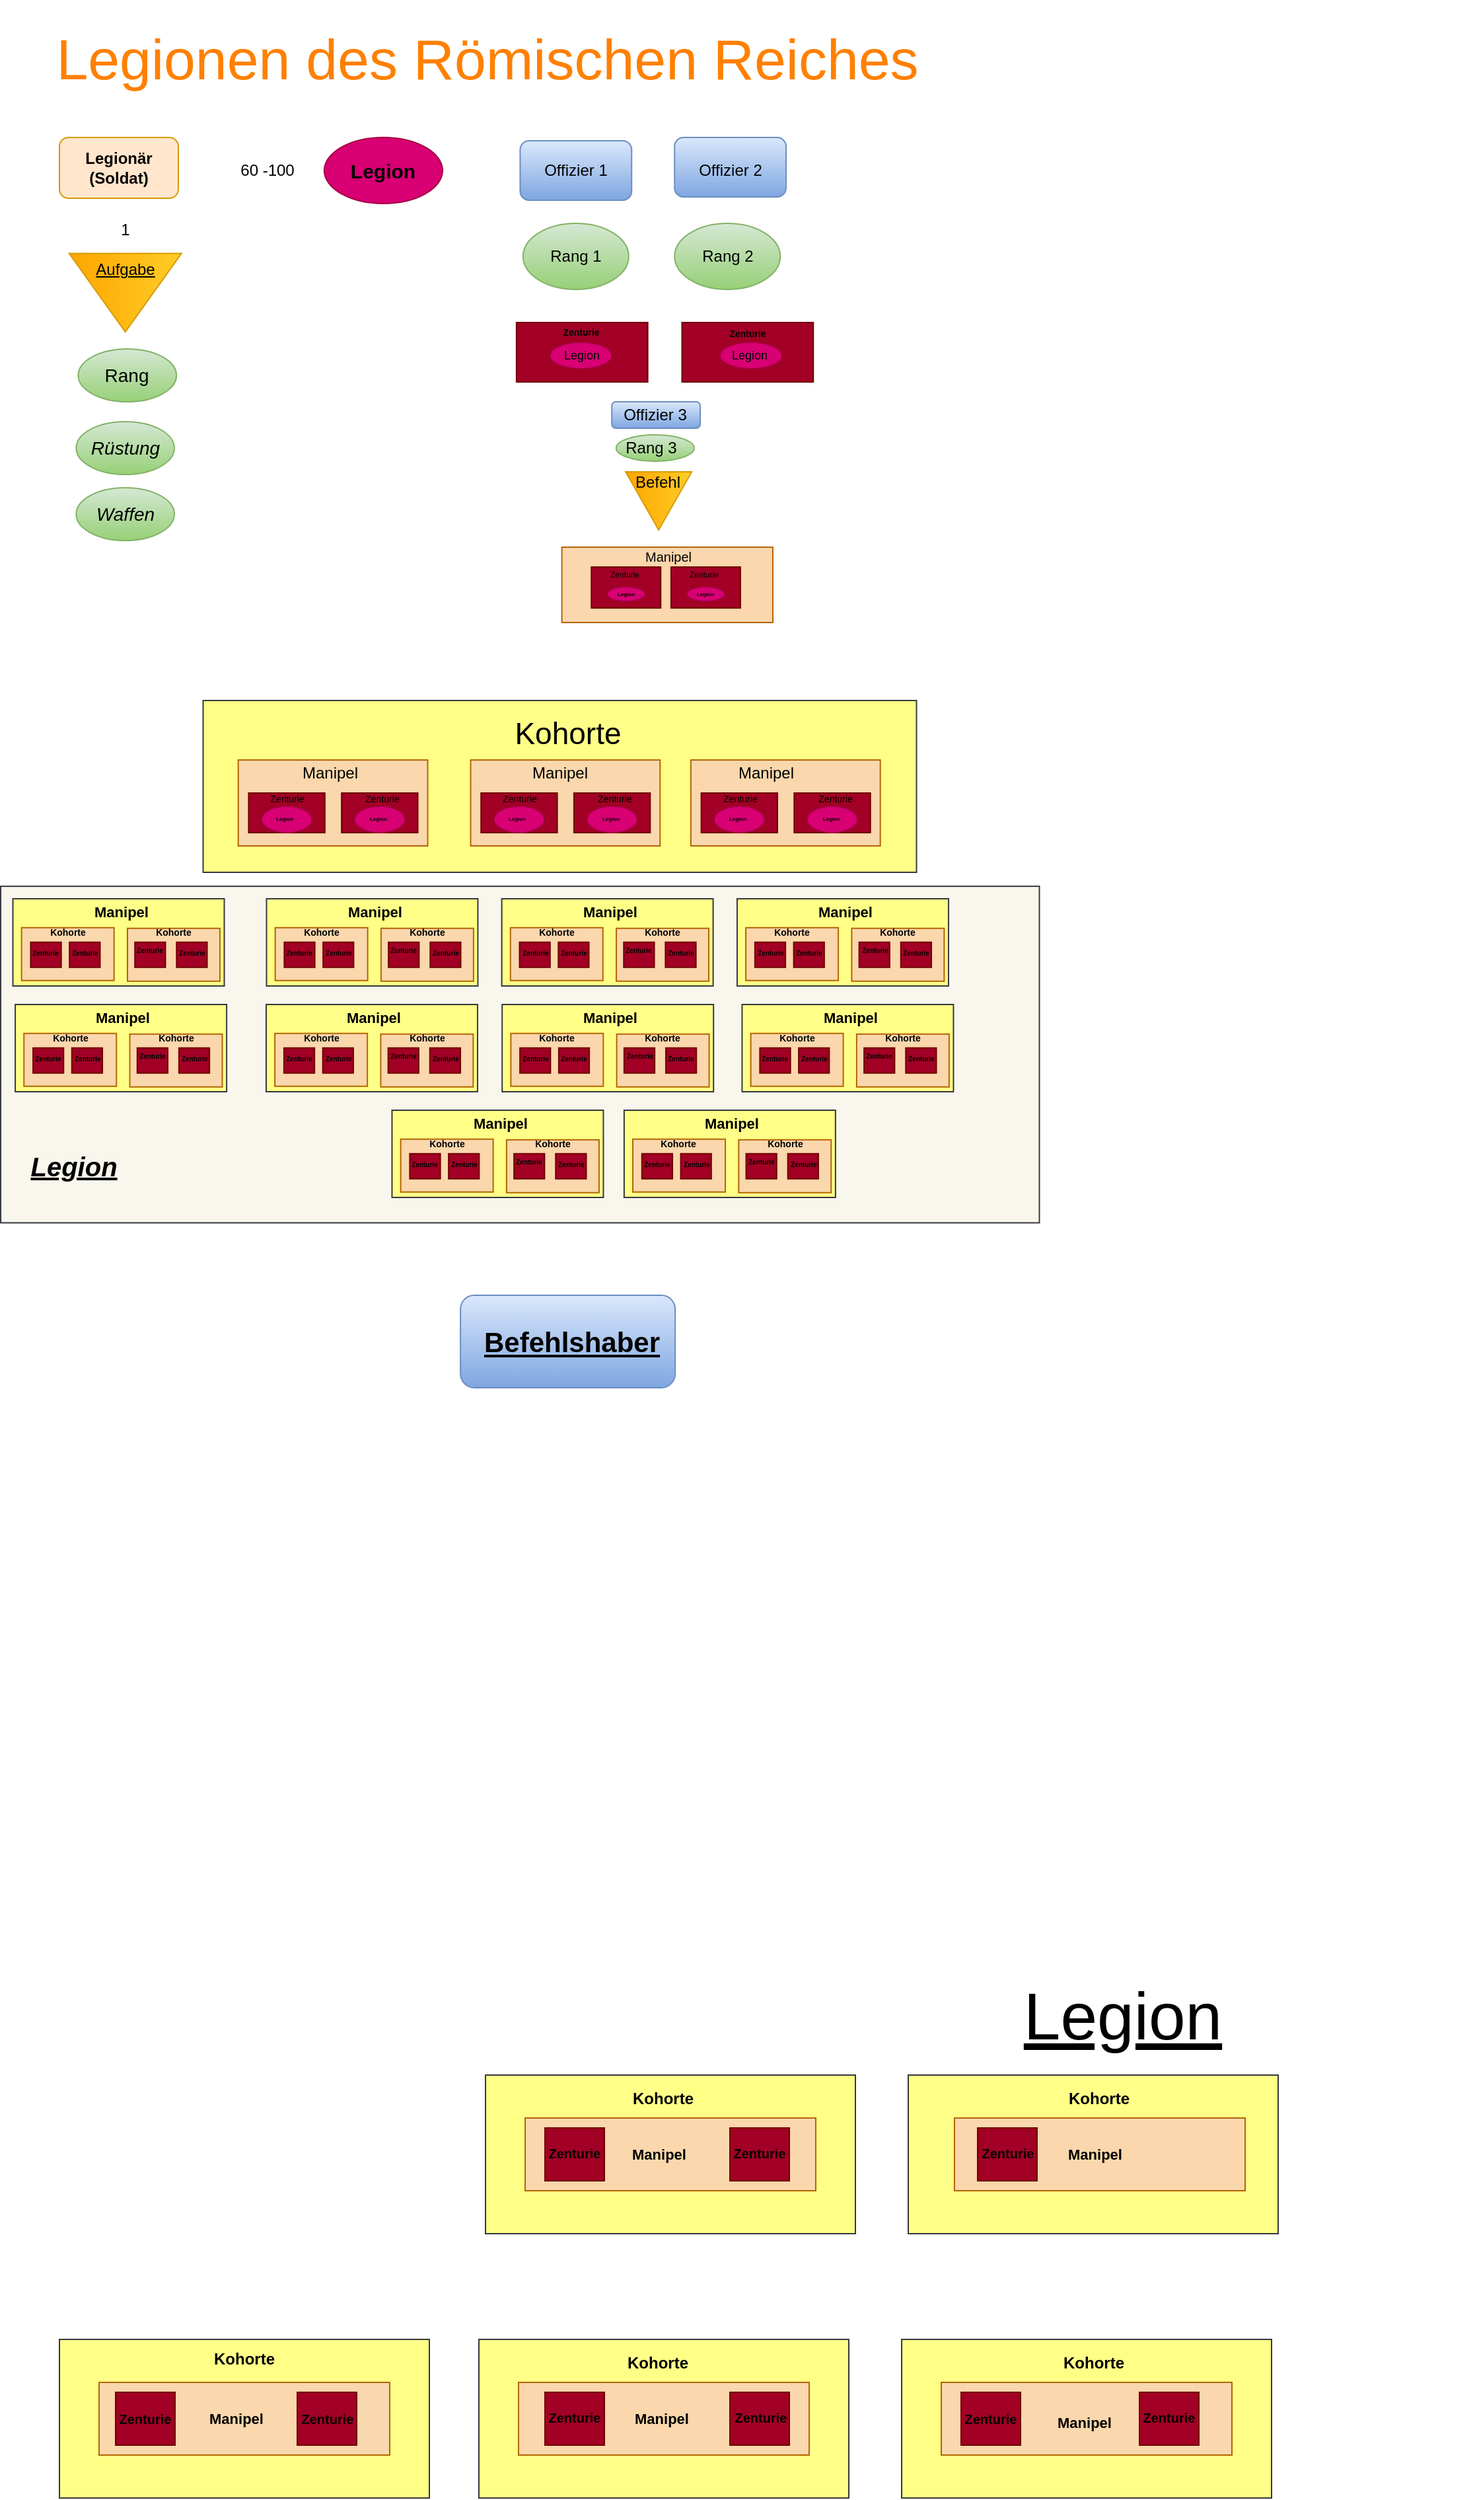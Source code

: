 <mxfile version="21.3.8" type="github">
  <diagram name="Seite-1" id="kPt4DwSDLzO4RaTnzeHO">
    <mxGraphModel dx="1046" dy="651" grid="1" gridSize="10" guides="1" tooltips="1" connect="1" arrows="1" fold="1" page="1" pageScale="1" pageWidth="827" pageHeight="1169" math="0" shadow="0">
      <root>
        <mxCell id="0" />
        <mxCell id="1" parent="0" />
        <mxCell id="Y0GOm2_EZQEgUlRysN5h-156" value="" style="rounded=1;whiteSpace=wrap;html=1;fillColor=#ffe6cc;strokeColor=#d79b00;" vertex="1" parent="1">
          <mxGeometry x="50" y="124" width="90" height="46" as="geometry" />
        </mxCell>
        <mxCell id="Y0GOm2_EZQEgUlRysN5h-154" value="" style="rounded=0;whiteSpace=wrap;html=1;fillColor=#f9f7ed;strokeColor=#36393d;" vertex="1" parent="1">
          <mxGeometry x="5.52" y="690.57" width="786.24" height="254.62" as="geometry" />
        </mxCell>
        <mxCell id="Y0GOm2_EZQEgUlRysN5h-61" value="" style="rounded=0;whiteSpace=wrap;html=1;fillColor=#ffff88;strokeColor=#36393d;" vertex="1" parent="1">
          <mxGeometry x="158.75" y="550" width="540" height="130" as="geometry" />
        </mxCell>
        <mxCell id="Y0GOm2_EZQEgUlRysN5h-28" value="" style="rounded=0;whiteSpace=wrap;html=1;fillColor=#fad7ac;strokeColor=#b46504;" vertex="1" parent="1">
          <mxGeometry x="430.31" y="434" width="159.69" height="57" as="geometry" />
        </mxCell>
        <mxCell id="Y0GOm2_EZQEgUlRysN5h-2" value="&lt;font color=&quot;#000000&quot;&gt;Legionär&lt;br&gt;(Soldat)&lt;/font&gt;" style="text;strokeColor=none;align=center;fillColor=none;html=1;verticalAlign=middle;whiteSpace=wrap;rounded=0;fontStyle=1" vertex="1" parent="1">
          <mxGeometry x="65" y="134" width="60" height="26" as="geometry" />
        </mxCell>
        <mxCell id="Y0GOm2_EZQEgUlRysN5h-3" value="" style="ellipse;whiteSpace=wrap;html=1;fillColor=#d80073;fontColor=#ffffff;strokeColor=#A50040;" vertex="1" parent="1">
          <mxGeometry x="250.44" y="124" width="89.56" height="50" as="geometry" />
        </mxCell>
        <mxCell id="Y0GOm2_EZQEgUlRysN5h-4" value="Legion" style="text;strokeColor=none;align=center;fillColor=none;html=1;verticalAlign=middle;whiteSpace=wrap;rounded=0;fontColor=#000000;fontStyle=1;fontSize=15;" vertex="1" parent="1">
          <mxGeometry x="260.13" y="129" width="70.18" height="40" as="geometry" />
        </mxCell>
        <mxCell id="Y0GOm2_EZQEgUlRysN5h-6" value="" style="rounded=0;whiteSpace=wrap;html=1;fillColor=#a20025;fontColor=#ffffff;strokeColor=#6F0000;" vertex="1" parent="1">
          <mxGeometry x="395.93" y="264" width="99.38" height="45" as="geometry" />
        </mxCell>
        <mxCell id="Y0GOm2_EZQEgUlRysN5h-7" value="Zenturie" style="text;strokeColor=none;align=center;fillColor=none;html=1;verticalAlign=middle;whiteSpace=wrap;rounded=0;fontColor=#000000;fontSize=7;fontStyle=1" vertex="1" parent="1">
          <mxGeometry x="418.43" y="264" width="54.38" height="15" as="geometry" />
        </mxCell>
        <mxCell id="Y0GOm2_EZQEgUlRysN5h-8" value="60 -100" style="text;html=1;strokeColor=none;fillColor=none;align=center;verticalAlign=middle;whiteSpace=wrap;rounded=0;rotation=0;fontSize=12;" vertex="1" parent="1">
          <mxGeometry x="150.62" y="134" width="113.41" height="30" as="geometry" />
        </mxCell>
        <mxCell id="Y0GOm2_EZQEgUlRysN5h-9" value="" style="ellipse;whiteSpace=wrap;html=1;fillColor=#d5e8d4;strokeColor=#82b366;gradientColor=#97d077;" vertex="1" parent="1">
          <mxGeometry x="64.22" y="284" width="74.38" height="40" as="geometry" />
        </mxCell>
        <mxCell id="Y0GOm2_EZQEgUlRysN5h-12" value="Rang" style="text;strokeColor=none;align=center;fillColor=none;html=1;verticalAlign=middle;whiteSpace=wrap;rounded=0;glass=0;fontSize=14;fontColor=#000000;" vertex="1" parent="1">
          <mxGeometry x="71.41" y="289" width="60" height="30" as="geometry" />
        </mxCell>
        <mxCell id="Y0GOm2_EZQEgUlRysN5h-17" value="" style="triangle;whiteSpace=wrap;html=1;rotation=90;fillColor=#ffcd28;gradientColor=#ffa500;strokeColor=#d79b00;" vertex="1" parent="1">
          <mxGeometry x="70.15" y="199" width="59.38" height="85" as="geometry" />
        </mxCell>
        <mxCell id="Y0GOm2_EZQEgUlRysN5h-19" value="Aufgabe" style="text;strokeColor=none;align=center;fillColor=none;html=1;verticalAlign=middle;whiteSpace=wrap;rounded=0;fontColor=#000000;fontStyle=4" vertex="1" parent="1">
          <mxGeometry x="69.53" y="209" width="60" height="30" as="geometry" />
        </mxCell>
        <mxCell id="Y0GOm2_EZQEgUlRysN5h-20" value="" style="rounded=1;whiteSpace=wrap;html=1;fillColor=#dae8fc;gradientColor=#7ea6e0;strokeColor=#6c8ebf;" vertex="1" parent="1">
          <mxGeometry x="398.74" y="126.5" width="84.38" height="45" as="geometry" />
        </mxCell>
        <mxCell id="Y0GOm2_EZQEgUlRysN5h-21" value="Offizier 1" style="text;strokeColor=none;align=center;fillColor=none;html=1;verticalAlign=middle;whiteSpace=wrap;rounded=0;fontColor=#000000;" vertex="1" parent="1">
          <mxGeometry x="410.93" y="134" width="60" height="30" as="geometry" />
        </mxCell>
        <mxCell id="Y0GOm2_EZQEgUlRysN5h-22" value="" style="triangle;whiteSpace=wrap;html=1;rotation=90;fillColor=#ffcd28;gradientColor=#ffa500;strokeColor=#d79b00;" vertex="1" parent="1">
          <mxGeometry x="481.54" y="374" width="44.08" height="50" as="geometry" />
        </mxCell>
        <mxCell id="Y0GOm2_EZQEgUlRysN5h-23" value="Befehl" style="text;strokeColor=none;align=center;fillColor=none;html=1;verticalAlign=middle;whiteSpace=wrap;rounded=0;fontColor=#000000;" vertex="1" parent="1">
          <mxGeometry x="472.81" y="369" width="60" height="31" as="geometry" />
        </mxCell>
        <mxCell id="Y0GOm2_EZQEgUlRysN5h-29" value="&lt;font style=&quot;font-size: 10px;&quot; color=&quot;#000000&quot;&gt;Manipel&lt;/font&gt;" style="text;strokeColor=none;align=center;fillColor=none;html=1;verticalAlign=middle;whiteSpace=wrap;rounded=0;fontSize=10;" vertex="1" parent="1">
          <mxGeometry x="468.57" y="434" width="84.07" height="14" as="geometry" />
        </mxCell>
        <mxCell id="Y0GOm2_EZQEgUlRysN5h-31" value="" style="rounded=1;whiteSpace=wrap;html=1;fillColor=#dae8fc;gradientColor=#7ea6e0;strokeColor=#6c8ebf;" vertex="1" parent="1">
          <mxGeometry x="468.12" y="324" width="66.88" height="20" as="geometry" />
        </mxCell>
        <mxCell id="Y0GOm2_EZQEgUlRysN5h-34" value="Offizier 3" style="text;strokeColor=none;align=center;fillColor=none;html=1;verticalAlign=middle;whiteSpace=wrap;rounded=0;fontColor=#000000;" vertex="1" parent="1">
          <mxGeometry x="470.93" y="319" width="60" height="30" as="geometry" />
        </mxCell>
        <mxCell id="Y0GOm2_EZQEgUlRysN5h-35" value="" style="ellipse;whiteSpace=wrap;html=1;fillColor=#d5e8d4;gradientColor=#97d077;strokeColor=#82b366;" vertex="1" parent="1">
          <mxGeometry x="400.93" y="189" width="80" height="50" as="geometry" />
        </mxCell>
        <mxCell id="Y0GOm2_EZQEgUlRysN5h-36" value="" style="ellipse;whiteSpace=wrap;html=1;fillColor=#d5e8d4;gradientColor=#97d077;strokeColor=#82b366;" vertex="1" parent="1">
          <mxGeometry x="515.62" y="189" width="80" height="50" as="geometry" />
        </mxCell>
        <mxCell id="Y0GOm2_EZQEgUlRysN5h-37" value="" style="ellipse;whiteSpace=wrap;html=1;fillColor=#d5e8d4;gradientColor=#97d077;strokeColor=#82b366;" vertex="1" parent="1">
          <mxGeometry x="471.39" y="349" width="59.07" height="20" as="geometry" />
        </mxCell>
        <mxCell id="Y0GOm2_EZQEgUlRysN5h-38" value="Rang 1" style="text;strokeColor=none;align=center;fillColor=none;html=1;verticalAlign=middle;whiteSpace=wrap;rounded=0;fontColor=#000000;" vertex="1" parent="1">
          <mxGeometry x="410.93" y="199" width="60" height="30" as="geometry" />
        </mxCell>
        <mxCell id="Y0GOm2_EZQEgUlRysN5h-39" value="Rang 2" style="text;strokeColor=none;align=center;fillColor=none;html=1;verticalAlign=middle;whiteSpace=wrap;rounded=0;fontColor=#000000;" vertex="1" parent="1">
          <mxGeometry x="525.62" y="199" width="60" height="30" as="geometry" />
        </mxCell>
        <mxCell id="Y0GOm2_EZQEgUlRysN5h-40" value="Rang 3" style="text;strokeColor=none;align=center;fillColor=none;html=1;verticalAlign=middle;whiteSpace=wrap;rounded=0;fontColor=#000000;" vertex="1" parent="1">
          <mxGeometry x="468.12" y="344" width="60" height="30" as="geometry" />
        </mxCell>
        <mxCell id="Y0GOm2_EZQEgUlRysN5h-43" value="" style="rounded=0;whiteSpace=wrap;html=1;fillColor=#fad7ac;strokeColor=#b46504;" vertex="1" parent="1">
          <mxGeometry x="185.35" y="595" width="143.4" height="65" as="geometry" />
        </mxCell>
        <mxCell id="Y0GOm2_EZQEgUlRysN5h-46" value="" style="rounded=0;whiteSpace=wrap;html=1;fillColor=#a20025;fontColor=#ffffff;strokeColor=#6F0000;" vertex="1" parent="1">
          <mxGeometry x="193.22" y="620" width="57.68" height="30" as="geometry" />
        </mxCell>
        <mxCell id="Y0GOm2_EZQEgUlRysN5h-52" value="Zenturie" style="text;strokeColor=none;align=center;fillColor=none;html=1;verticalAlign=middle;whiteSpace=wrap;rounded=0;fontColor=#000000;fontSize=7;" vertex="1" parent="1">
          <mxGeometry x="205.22" y="620" width="35.05" height="10" as="geometry" />
        </mxCell>
        <mxCell id="Y0GOm2_EZQEgUlRysN5h-58" value="&lt;font style=&quot;font-size: 12px;&quot; color=&quot;#000000&quot;&gt;Manipel&lt;/font&gt;" style="text;strokeColor=none;align=center;fillColor=none;html=1;verticalAlign=middle;whiteSpace=wrap;rounded=0;fontSize=12;" vertex="1" parent="1">
          <mxGeometry x="165.14" y="595" width="180" height="20" as="geometry" />
        </mxCell>
        <mxCell id="Y0GOm2_EZQEgUlRysN5h-63" value="&lt;font color=&quot;#000000&quot;&gt;&lt;span style=&quot;caret-color: rgb(0, 0, 0); font-size: 23px;&quot;&gt;Kohorte&lt;/span&gt;&lt;/font&gt;" style="text;strokeColor=none;align=center;fillColor=none;html=1;verticalAlign=middle;whiteSpace=wrap;rounded=0;" vertex="1" parent="1">
          <mxGeometry x="304.81" y="560" width="260" height="30" as="geometry" />
        </mxCell>
        <mxCell id="Y0GOm2_EZQEgUlRysN5h-64" value="" style="ellipse;whiteSpace=wrap;html=1;fillColor=#d80073;fontColor=#ffffff;strokeColor=#A50040;" vertex="1" parent="1">
          <mxGeometry x="421.24" y="279" width="46.88" height="20" as="geometry" />
        </mxCell>
        <mxCell id="Y0GOm2_EZQEgUlRysN5h-65" value="Legion" style="text;strokeColor=none;align=center;fillColor=none;html=1;verticalAlign=middle;whiteSpace=wrap;rounded=0;fontColor=#000000;fontStyle=0;fontSize=9;" vertex="1" parent="1">
          <mxGeometry x="421.24" y="281.5" width="49.07" height="15" as="geometry" />
        </mxCell>
        <mxCell id="Y0GOm2_EZQEgUlRysN5h-71" value="" style="rounded=0;whiteSpace=wrap;html=1;fillColor=#ffff88;strokeColor=#36393d;" vertex="1" parent="1">
          <mxGeometry x="50" y="1790" width="280" height="120" as="geometry" />
        </mxCell>
        <mxCell id="Y0GOm2_EZQEgUlRysN5h-72" value="" style="rounded=0;whiteSpace=wrap;html=1;fillColor=#ffff88;strokeColor=#36393d;" vertex="1" parent="1">
          <mxGeometry x="372.5" y="1590" width="280" height="120" as="geometry" />
        </mxCell>
        <mxCell id="Y0GOm2_EZQEgUlRysN5h-73" value="" style="rounded=0;whiteSpace=wrap;html=1;fillColor=#ffff88;strokeColor=#36393d;" vertex="1" parent="1">
          <mxGeometry x="692.5" y="1590" width="280" height="120" as="geometry" />
        </mxCell>
        <mxCell id="Y0GOm2_EZQEgUlRysN5h-74" value="" style="rounded=0;whiteSpace=wrap;html=1;fillColor=#ffff88;strokeColor=#36393d;" vertex="1" parent="1">
          <mxGeometry x="367.5" y="1790" width="280" height="120" as="geometry" />
        </mxCell>
        <mxCell id="Y0GOm2_EZQEgUlRysN5h-75" value="" style="rounded=0;whiteSpace=wrap;html=1;fillColor=#ffff88;strokeColor=#36393d;" vertex="1" parent="1">
          <mxGeometry x="687.5" y="1790" width="280" height="120" as="geometry" />
        </mxCell>
        <mxCell id="Y0GOm2_EZQEgUlRysN5h-81" value="" style="rounded=0;whiteSpace=wrap;html=1;fillColor=#fad7ac;strokeColor=#b46504;" vertex="1" parent="1">
          <mxGeometry x="80.0" y="1822.5" width="220" height="55" as="geometry" />
        </mxCell>
        <mxCell id="Y0GOm2_EZQEgUlRysN5h-82" value="" style="rounded=0;whiteSpace=wrap;html=1;fillColor=#fad7ac;strokeColor=#b46504;" vertex="1" parent="1">
          <mxGeometry x="397.5" y="1822.5" width="220" height="55" as="geometry" />
        </mxCell>
        <mxCell id="Y0GOm2_EZQEgUlRysN5h-83" value="" style="rounded=0;whiteSpace=wrap;html=1;fillColor=#fad7ac;strokeColor=#b46504;" vertex="1" parent="1">
          <mxGeometry x="402.5" y="1622.5" width="220" height="55" as="geometry" />
        </mxCell>
        <mxCell id="Y0GOm2_EZQEgUlRysN5h-84" value="" style="rounded=0;whiteSpace=wrap;html=1;fillColor=#fad7ac;strokeColor=#b46504;" vertex="1" parent="1">
          <mxGeometry x="727.5" y="1622.5" width="220" height="55" as="geometry" />
        </mxCell>
        <mxCell id="Y0GOm2_EZQEgUlRysN5h-85" value="" style="rounded=0;whiteSpace=wrap;html=1;fillColor=#fad7ac;strokeColor=#b46504;" vertex="1" parent="1">
          <mxGeometry x="717.5" y="1822.5" width="220" height="55" as="geometry" />
        </mxCell>
        <mxCell id="Y0GOm2_EZQEgUlRysN5h-91" value="&lt;font color=&quot;#000000&quot; style=&quot;font-size: 12px;&quot;&gt;&lt;span style=&quot;caret-color: rgb(0, 0, 0); font-size: 12px;&quot;&gt;Kohorte&lt;/span&gt;&lt;/font&gt;" style="text;strokeColor=none;align=center;fillColor=none;html=1;verticalAlign=middle;whiteSpace=wrap;rounded=0;fontSize=12;fontStyle=1" vertex="1" parent="1">
          <mxGeometry x="81.25" y="1790" width="217.5" height="30" as="geometry" />
        </mxCell>
        <mxCell id="Y0GOm2_EZQEgUlRysN5h-92" value="&lt;font color=&quot;#000000&quot; style=&quot;font-size: 12px;&quot;&gt;&lt;span style=&quot;caret-color: rgb(0, 0, 0); font-size: 12px;&quot;&gt;Kohorte&lt;/span&gt;&lt;/font&gt;" style="text;strokeColor=none;align=center;fillColor=none;html=1;verticalAlign=middle;whiteSpace=wrap;rounded=0;fontSize=12;fontStyle=1" vertex="1" parent="1">
          <mxGeometry x="393.75" y="1792.5" width="217.5" height="30" as="geometry" />
        </mxCell>
        <mxCell id="Y0GOm2_EZQEgUlRysN5h-93" value="&lt;font color=&quot;#000000&quot; style=&quot;font-size: 12px;&quot;&gt;&lt;span style=&quot;caret-color: rgb(0, 0, 0); font-size: 12px;&quot;&gt;Kohorte&lt;/span&gt;&lt;/font&gt;" style="text;strokeColor=none;align=center;fillColor=none;html=1;verticalAlign=middle;whiteSpace=wrap;rounded=0;fontSize=12;fontStyle=1" vertex="1" parent="1">
          <mxGeometry x="397.5" y="1592.5" width="217.5" height="30" as="geometry" />
        </mxCell>
        <mxCell id="Y0GOm2_EZQEgUlRysN5h-94" value="&lt;font color=&quot;#000000&quot; style=&quot;font-size: 12px;&quot;&gt;&lt;span style=&quot;caret-color: rgb(0, 0, 0); font-size: 12px;&quot;&gt;Kohorte&lt;/span&gt;&lt;/font&gt;" style="text;strokeColor=none;align=center;fillColor=none;html=1;verticalAlign=middle;whiteSpace=wrap;rounded=0;fontSize=12;fontStyle=1" vertex="1" parent="1">
          <mxGeometry x="727.5" y="1592.5" width="217.5" height="30" as="geometry" />
        </mxCell>
        <mxCell id="Y0GOm2_EZQEgUlRysN5h-95" value="&lt;font color=&quot;#000000&quot; style=&quot;font-size: 12px;&quot;&gt;&lt;span style=&quot;caret-color: rgb(0, 0, 0); font-size: 12px;&quot;&gt;Kohorte&lt;/span&gt;&lt;/font&gt;" style="text;strokeColor=none;align=center;fillColor=none;html=1;verticalAlign=middle;whiteSpace=wrap;rounded=0;fontSize=12;fontStyle=1" vertex="1" parent="1">
          <mxGeometry x="723.75" y="1792.5" width="217.5" height="30" as="geometry" />
        </mxCell>
        <mxCell id="Y0GOm2_EZQEgUlRysN5h-101" value="&lt;font style=&quot;font-size: 11px;&quot; color=&quot;#000000&quot;&gt;Manipel&lt;/font&gt;" style="text;strokeColor=none;align=center;fillColor=none;html=1;verticalAlign=middle;whiteSpace=wrap;rounded=0;fontSize=11;fontStyle=1" vertex="1" parent="1">
          <mxGeometry x="71.25" y="1836.25" width="226.25" height="27.5" as="geometry" />
        </mxCell>
        <mxCell id="Y0GOm2_EZQEgUlRysN5h-102" value="&lt;font style=&quot;font-size: 11px;&quot; color=&quot;#000000&quot;&gt;Manipel&lt;/font&gt;" style="text;strokeColor=none;align=center;fillColor=none;html=1;verticalAlign=middle;whiteSpace=wrap;rounded=0;fontSize=11;fontStyle=1" vertex="1" parent="1">
          <mxGeometry x="392.5" y="1836.25" width="226.25" height="27.5" as="geometry" />
        </mxCell>
        <mxCell id="Y0GOm2_EZQEgUlRysN5h-103" value="&lt;font style=&quot;font-size: 11px;&quot; color=&quot;#000000&quot;&gt;Manipel&lt;/font&gt;" style="text;strokeColor=none;align=center;fillColor=none;html=1;verticalAlign=middle;whiteSpace=wrap;rounded=0;fontSize=11;fontStyle=1" vertex="1" parent="1">
          <mxGeometry x="391.25" y="1636.25" width="226.25" height="27.5" as="geometry" />
        </mxCell>
        <mxCell id="Y0GOm2_EZQEgUlRysN5h-104" value="&lt;font style=&quot;font-size: 11px;&quot; color=&quot;#000000&quot;&gt;Manipel&lt;/font&gt;" style="text;strokeColor=none;align=center;fillColor=none;html=1;verticalAlign=middle;whiteSpace=wrap;rounded=0;fontSize=11;fontStyle=1" vertex="1" parent="1">
          <mxGeometry x="712.5" y="1839" width="226.25" height="27.5" as="geometry" />
        </mxCell>
        <mxCell id="Y0GOm2_EZQEgUlRysN5h-105" value="&lt;font style=&quot;font-size: 11px;&quot; color=&quot;#000000&quot;&gt;Manipel&lt;/font&gt;" style="text;strokeColor=none;align=center;fillColor=none;html=1;verticalAlign=middle;whiteSpace=wrap;rounded=0;fontSize=11;fontStyle=1" vertex="1" parent="1">
          <mxGeometry x="721.25" y="1636.25" width="226.25" height="27.5" as="geometry" />
        </mxCell>
        <mxCell id="Y0GOm2_EZQEgUlRysN5h-116" value="" style="rounded=0;whiteSpace=wrap;html=1;fillColor=#a20025;fontColor=#ffffff;strokeColor=#6F0000;" vertex="1" parent="1">
          <mxGeometry x="92.5" y="1830" width="45" height="40" as="geometry" />
        </mxCell>
        <mxCell id="Y0GOm2_EZQEgUlRysN5h-117" value="" style="rounded=0;whiteSpace=wrap;html=1;fillColor=#a20025;fontColor=#ffffff;strokeColor=#6F0000;" vertex="1" parent="1">
          <mxGeometry x="230.0" y="1830" width="45" height="40" as="geometry" />
        </mxCell>
        <mxCell id="Y0GOm2_EZQEgUlRysN5h-118" value="" style="rounded=0;whiteSpace=wrap;html=1;fillColor=#a20025;fontColor=#ffffff;strokeColor=#6F0000;" vertex="1" parent="1">
          <mxGeometry x="417.5" y="1630" width="45" height="40" as="geometry" />
        </mxCell>
        <mxCell id="Y0GOm2_EZQEgUlRysN5h-119" value="" style="rounded=0;whiteSpace=wrap;html=1;fillColor=#a20025;fontColor=#ffffff;strokeColor=#6F0000;" vertex="1" parent="1">
          <mxGeometry x="557.5" y="1630" width="45" height="40" as="geometry" />
        </mxCell>
        <mxCell id="Y0GOm2_EZQEgUlRysN5h-120" value="" style="rounded=0;whiteSpace=wrap;html=1;fillColor=#a20025;fontColor=#ffffff;strokeColor=#6F0000;" vertex="1" parent="1">
          <mxGeometry x="417.5" y="1830" width="45" height="40" as="geometry" />
        </mxCell>
        <mxCell id="Y0GOm2_EZQEgUlRysN5h-121" value="" style="rounded=0;whiteSpace=wrap;html=1;fillColor=#a20025;fontColor=#ffffff;strokeColor=#6F0000;" vertex="1" parent="1">
          <mxGeometry x="557.5" y="1830" width="45" height="40" as="geometry" />
        </mxCell>
        <mxCell id="Y0GOm2_EZQEgUlRysN5h-122" value="" style="rounded=0;whiteSpace=wrap;html=1;fillColor=#a20025;fontColor=#ffffff;strokeColor=#6F0000;" vertex="1" parent="1">
          <mxGeometry x="745" y="1630" width="45" height="40" as="geometry" />
        </mxCell>
        <mxCell id="Y0GOm2_EZQEgUlRysN5h-124" value="" style="rounded=0;whiteSpace=wrap;html=1;fillColor=#a20025;fontColor=#ffffff;strokeColor=#6F0000;" vertex="1" parent="1">
          <mxGeometry x="732.5" y="1830" width="45" height="40" as="geometry" />
        </mxCell>
        <mxCell id="Y0GOm2_EZQEgUlRysN5h-125" value="" style="rounded=0;whiteSpace=wrap;html=1;fillColor=#a20025;fontColor=#ffffff;strokeColor=#6F0000;" vertex="1" parent="1">
          <mxGeometry x="867.5" y="1830" width="45" height="40" as="geometry" />
        </mxCell>
        <mxCell id="Y0GOm2_EZQEgUlRysN5h-136" value="Zenturie" style="text;strokeColor=none;align=center;fillColor=none;html=1;verticalAlign=middle;whiteSpace=wrap;rounded=0;fontSize=10;fontColor=#000000;fontStyle=1" vertex="1" parent="1">
          <mxGeometry x="85.0" y="1835" width="60" height="30" as="geometry" />
        </mxCell>
        <mxCell id="Y0GOm2_EZQEgUlRysN5h-137" value="Zenturie" style="text;strokeColor=none;align=center;fillColor=none;html=1;verticalAlign=middle;whiteSpace=wrap;rounded=0;fontSize=10;fontColor=#000000;fontStyle=1" vertex="1" parent="1">
          <mxGeometry x="222.5" y="1835" width="60" height="30" as="geometry" />
        </mxCell>
        <mxCell id="Y0GOm2_EZQEgUlRysN5h-138" value="Zenturie" style="text;strokeColor=none;align=center;fillColor=none;html=1;verticalAlign=middle;whiteSpace=wrap;rounded=0;fontSize=10;fontColor=#000000;fontStyle=1" vertex="1" parent="1">
          <mxGeometry x="410.0" y="1833.75" width="60" height="30" as="geometry" />
        </mxCell>
        <mxCell id="Y0GOm2_EZQEgUlRysN5h-139" value="Zenturie" style="text;strokeColor=none;align=center;fillColor=none;html=1;verticalAlign=middle;whiteSpace=wrap;rounded=0;fontSize=10;fontColor=#000000;fontStyle=1" vertex="1" parent="1">
          <mxGeometry x="551.25" y="1833.75" width="60" height="30" as="geometry" />
        </mxCell>
        <mxCell id="Y0GOm2_EZQEgUlRysN5h-140" value="Zenturie" style="text;strokeColor=none;align=center;fillColor=none;html=1;verticalAlign=middle;whiteSpace=wrap;rounded=0;fontSize=10;fontColor=#000000;fontStyle=1" vertex="1" parent="1">
          <mxGeometry x="550" y="1633.75" width="60" height="30" as="geometry" />
        </mxCell>
        <mxCell id="Y0GOm2_EZQEgUlRysN5h-141" value="Zenturie" style="text;strokeColor=none;align=center;fillColor=none;html=1;verticalAlign=middle;whiteSpace=wrap;rounded=0;fontSize=10;fontColor=#000000;fontStyle=1" vertex="1" parent="1">
          <mxGeometry x="410.0" y="1633.75" width="60" height="30" as="geometry" />
        </mxCell>
        <mxCell id="Y0GOm2_EZQEgUlRysN5h-142" value="Zenturie" style="text;strokeColor=none;align=center;fillColor=none;html=1;verticalAlign=middle;whiteSpace=wrap;rounded=0;fontSize=10;fontColor=#000000;fontStyle=1" vertex="1" parent="1">
          <mxGeometry x="737.5" y="1633.75" width="60" height="30" as="geometry" />
        </mxCell>
        <mxCell id="Y0GOm2_EZQEgUlRysN5h-144" value="Zenturie" style="text;strokeColor=none;align=center;fillColor=none;html=1;verticalAlign=middle;whiteSpace=wrap;rounded=0;fontSize=10;fontColor=#000000;fontStyle=1" vertex="1" parent="1">
          <mxGeometry x="725" y="1835" width="60" height="30" as="geometry" />
        </mxCell>
        <mxCell id="Y0GOm2_EZQEgUlRysN5h-145" value="Zenturie" style="text;strokeColor=none;align=center;fillColor=none;html=1;verticalAlign=middle;whiteSpace=wrap;rounded=0;fontSize=10;fontColor=#000000;fontStyle=1" vertex="1" parent="1">
          <mxGeometry x="860" y="1833.75" width="60" height="30" as="geometry" />
        </mxCell>
        <mxCell id="Y0GOm2_EZQEgUlRysN5h-155" value="Legion" style="text;strokeColor=none;align=center;fillColor=none;html=1;verticalAlign=middle;whiteSpace=wrap;rounded=0;fontColor=#000000;fontSize=50;fontStyle=4" vertex="1" parent="1">
          <mxGeometry x="590" y="1530" width="530" height="30" as="geometry" />
        </mxCell>
        <mxCell id="Y0GOm2_EZQEgUlRysN5h-157" value="" style="rounded=1;whiteSpace=wrap;html=1;fillColor=#dae8fc;gradientColor=#7ea6e0;strokeColor=#6c8ebf;" vertex="1" parent="1">
          <mxGeometry x="353.56" y="1000" width="162.5" height="70" as="geometry" />
        </mxCell>
        <mxCell id="Y0GOm2_EZQEgUlRysN5h-158" value="Befehlshaber" style="text;strokeColor=none;align=center;fillColor=none;html=1;verticalAlign=middle;whiteSpace=wrap;rounded=0;fontColor=#000000;fontStyle=5;fontSize=21;" vertex="1" parent="1">
          <mxGeometry x="407.73" y="1020" width="60" height="30" as="geometry" />
        </mxCell>
        <mxCell id="Y0GOm2_EZQEgUlRysN5h-159" value="1" style="text;strokeColor=none;align=center;fillColor=none;html=1;verticalAlign=middle;whiteSpace=wrap;rounded=0;rotation=0;fontSize=12;" vertex="1" parent="1">
          <mxGeometry x="70.15" y="179" width="60" height="30" as="geometry" />
        </mxCell>
        <mxCell id="Y0GOm2_EZQEgUlRysN5h-165" value="&lt;font style=&quot;font-size: 43px;&quot;&gt;Legionen des Römischen Reiches&lt;/font&gt;" style="text;strokeColor=none;align=center;fillColor=none;html=1;verticalAlign=middle;whiteSpace=wrap;rounded=0;fontColor=#FF8000;fontSize=43;" vertex="1" parent="1">
          <mxGeometry x="30.63" y="20" width="686.25" height="90" as="geometry" />
        </mxCell>
        <mxCell id="Y0GOm2_EZQEgUlRysN5h-169" value="" style="rounded=0;whiteSpace=wrap;html=1;fillColor=#a20025;fontColor=#ffffff;strokeColor=#6F0000;" vertex="1" parent="1">
          <mxGeometry x="452.64" y="449" width="52.5" height="31" as="geometry" />
        </mxCell>
        <mxCell id="Y0GOm2_EZQEgUlRysN5h-172" value="" style="ellipse;whiteSpace=wrap;html=1;fillColor=#d80073;fontColor=#ffffff;strokeColor=#A50040;" vertex="1" parent="1">
          <mxGeometry x="464.51" y="464" width="28.76" height="11" as="geometry" />
        </mxCell>
        <mxCell id="Y0GOm2_EZQEgUlRysN5h-171" value="Legion" style="text;strokeColor=none;align=center;fillColor=none;html=1;verticalAlign=middle;whiteSpace=wrap;rounded=0;fontColor=#000000;fontStyle=1;fontSize=4;" vertex="1" parent="1">
          <mxGeometry x="449.19" y="454.5" width="60" height="30" as="geometry" />
        </mxCell>
        <mxCell id="Y0GOm2_EZQEgUlRysN5h-176" value="Zenturie" style="text;strokeColor=none;align=center;fillColor=none;html=1;verticalAlign=middle;whiteSpace=wrap;rounded=0;fontColor=#000000;fontSize=6;" vertex="1" parent="1">
          <mxGeometry x="447.65" y="440" width="60" height="30" as="geometry" />
        </mxCell>
        <mxCell id="Y0GOm2_EZQEgUlRysN5h-180" value="" style="ellipse;whiteSpace=wrap;html=1;fillColor=#d5e8d4;strokeColor=#82b366;gradientColor=#97d077;" vertex="1" parent="1">
          <mxGeometry x="62.65" y="339" width="74.38" height="40" as="geometry" />
        </mxCell>
        <mxCell id="Y0GOm2_EZQEgUlRysN5h-13" value="&lt;i&gt;Rüstung&lt;/i&gt;" style="text;strokeColor=none;align=center;fillColor=none;html=1;verticalAlign=middle;whiteSpace=wrap;rounded=0;fontSize=14;fontColor=#000000;" vertex="1" parent="1">
          <mxGeometry x="69.53" y="344" width="60" height="30" as="geometry" />
        </mxCell>
        <mxCell id="Y0GOm2_EZQEgUlRysN5h-181" value="" style="ellipse;whiteSpace=wrap;html=1;fillColor=#d5e8d4;strokeColor=#82b366;gradientColor=#97d077;" vertex="1" parent="1">
          <mxGeometry x="62.65" y="389" width="74.38" height="40" as="geometry" />
        </mxCell>
        <mxCell id="Y0GOm2_EZQEgUlRysN5h-14" value="Waffen" style="text;strokeColor=none;align=center;fillColor=none;html=1;verticalAlign=middle;whiteSpace=wrap;rounded=0;fontSize=14;fontColor=#000000;fontStyle=2" vertex="1" parent="1">
          <mxGeometry x="69.53" y="394" width="60" height="30" as="geometry" />
        </mxCell>
        <mxCell id="Y0GOm2_EZQEgUlRysN5h-183" value="" style="rounded=1;whiteSpace=wrap;html=1;fillColor=#dae8fc;gradientColor=#7ea6e0;strokeColor=#6c8ebf;" vertex="1" parent="1">
          <mxGeometry x="515.62" y="124" width="84.38" height="45" as="geometry" />
        </mxCell>
        <mxCell id="Y0GOm2_EZQEgUlRysN5h-184" value="Offizier 2" style="text;strokeColor=none;align=center;fillColor=none;html=1;verticalAlign=middle;whiteSpace=wrap;rounded=0;fontColor=#000000;" vertex="1" parent="1">
          <mxGeometry x="527.81" y="134" width="60" height="30" as="geometry" />
        </mxCell>
        <mxCell id="Y0GOm2_EZQEgUlRysN5h-185" value="" style="rounded=0;whiteSpace=wrap;html=1;fillColor=#a20025;fontColor=#ffffff;strokeColor=#6F0000;" vertex="1" parent="1">
          <mxGeometry x="521.24" y="264" width="99.38" height="45" as="geometry" />
        </mxCell>
        <mxCell id="Y0GOm2_EZQEgUlRysN5h-186" value="Zenturie" style="text;strokeColor=none;align=center;fillColor=none;html=1;verticalAlign=middle;whiteSpace=wrap;rounded=0;fontColor=#000000;fontSize=7;fontStyle=1" vertex="1" parent="1">
          <mxGeometry x="549.99" y="264" width="41.88" height="17.5" as="geometry" />
        </mxCell>
        <mxCell id="Y0GOm2_EZQEgUlRysN5h-187" value="" style="ellipse;whiteSpace=wrap;html=1;fillColor=#d80073;fontColor=#ffffff;strokeColor=#A50040;" vertex="1" parent="1">
          <mxGeometry x="549.99" y="279" width="46.88" height="20" as="geometry" />
        </mxCell>
        <mxCell id="Y0GOm2_EZQEgUlRysN5h-188" value="Legion" style="text;strokeColor=none;align=center;fillColor=none;html=1;verticalAlign=middle;whiteSpace=wrap;rounded=0;fontColor=#000000;fontStyle=0;fontSize=9;" vertex="1" parent="1">
          <mxGeometry x="547.8" y="281.5" width="49.07" height="15" as="geometry" />
        </mxCell>
        <mxCell id="Y0GOm2_EZQEgUlRysN5h-200" value="" style="rounded=0;whiteSpace=wrap;html=1;fillColor=#a20025;fontColor=#ffffff;strokeColor=#6F0000;" vertex="1" parent="1">
          <mxGeometry x="512.94" y="449" width="52.5" height="31" as="geometry" />
        </mxCell>
        <mxCell id="Y0GOm2_EZQEgUlRysN5h-201" value="" style="ellipse;whiteSpace=wrap;html=1;fillColor=#d80073;fontColor=#ffffff;strokeColor=#A50040;" vertex="1" parent="1">
          <mxGeometry x="524.81" y="464" width="28.76" height="11" as="geometry" />
        </mxCell>
        <mxCell id="Y0GOm2_EZQEgUlRysN5h-202" value="Zenturie" style="text;strokeColor=none;align=center;fillColor=none;html=1;verticalAlign=middle;whiteSpace=wrap;rounded=0;fontColor=#000000;fontSize=6;" vertex="1" parent="1">
          <mxGeometry x="507.65" y="440" width="60" height="30" as="geometry" />
        </mxCell>
        <mxCell id="Y0GOm2_EZQEgUlRysN5h-203" value="Legion" style="text;strokeColor=none;align=center;fillColor=none;html=1;verticalAlign=middle;whiteSpace=wrap;rounded=0;fontColor=#000000;fontStyle=1;fontSize=4;" vertex="1" parent="1">
          <mxGeometry x="509.19" y="454.5" width="60" height="30" as="geometry" />
        </mxCell>
        <mxCell id="Y0GOm2_EZQEgUlRysN5h-205" value="" style="rounded=0;whiteSpace=wrap;html=1;fillColor=#a20025;fontColor=#ffffff;strokeColor=#6F0000;" vertex="1" parent="1">
          <mxGeometry x="263.57" y="620" width="57.68" height="30" as="geometry" />
        </mxCell>
        <mxCell id="Y0GOm2_EZQEgUlRysN5h-209" value="Zenturie" style="text;strokeColor=none;align=center;fillColor=none;html=1;verticalAlign=middle;whiteSpace=wrap;rounded=0;fontColor=#000000;fontSize=7;" vertex="1" parent="1">
          <mxGeometry x="276.91" y="620" width="35.05" height="10" as="geometry" />
        </mxCell>
        <mxCell id="Y0GOm2_EZQEgUlRysN5h-210" value="" style="ellipse;whiteSpace=wrap;html=1;fillColor=#d80073;fontColor=#ffffff;strokeColor=#A50040;" vertex="1" parent="1">
          <mxGeometry x="273.34" y="630" width="38.14" height="20" as="geometry" />
        </mxCell>
        <mxCell id="Y0GOm2_EZQEgUlRysN5h-208" value="" style="ellipse;whiteSpace=wrap;html=1;fillColor=#d80073;fontColor=#ffffff;strokeColor=#A50040;" vertex="1" parent="1">
          <mxGeometry x="202.99" y="630" width="38.14" height="20" as="geometry" />
        </mxCell>
        <mxCell id="Y0GOm2_EZQEgUlRysN5h-207" value="Legion" style="text;strokeColor=none;align=center;fillColor=none;html=1;verticalAlign=middle;whiteSpace=wrap;rounded=0;fontColor=#000000;fontStyle=1;fontSize=4;" vertex="1" parent="1">
          <mxGeometry x="210.4" y="635" width="21.43" height="10" as="geometry" />
        </mxCell>
        <mxCell id="Y0GOm2_EZQEgUlRysN5h-211" value="Legion" style="text;strokeColor=none;align=center;fillColor=none;html=1;verticalAlign=middle;whiteSpace=wrap;rounded=0;fontColor=#000000;fontStyle=1;fontSize=4;" vertex="1" parent="1">
          <mxGeometry x="281.26" y="635" width="21.43" height="10" as="geometry" />
        </mxCell>
        <mxCell id="Y0GOm2_EZQEgUlRysN5h-238" value="" style="rounded=0;whiteSpace=wrap;html=1;fillColor=#fad7ac;strokeColor=#b46504;" vertex="1" parent="1">
          <mxGeometry x="361.25" y="595" width="143.4" height="65" as="geometry" />
        </mxCell>
        <mxCell id="Y0GOm2_EZQEgUlRysN5h-239" value="" style="rounded=0;whiteSpace=wrap;html=1;fillColor=#a20025;fontColor=#ffffff;strokeColor=#6F0000;" vertex="1" parent="1">
          <mxGeometry x="369.12" y="620" width="57.68" height="30" as="geometry" />
        </mxCell>
        <mxCell id="Y0GOm2_EZQEgUlRysN5h-240" value="Zenturie" style="text;strokeColor=none;align=center;fillColor=none;html=1;verticalAlign=middle;whiteSpace=wrap;rounded=0;fontColor=#000000;fontSize=7;" vertex="1" parent="1">
          <mxGeometry x="381.12" y="620" width="35.05" height="10" as="geometry" />
        </mxCell>
        <mxCell id="Y0GOm2_EZQEgUlRysN5h-241" value="" style="rounded=0;whiteSpace=wrap;html=1;fillColor=#a20025;fontColor=#ffffff;strokeColor=#6F0000;" vertex="1" parent="1">
          <mxGeometry x="439.47" y="620" width="57.68" height="30" as="geometry" />
        </mxCell>
        <mxCell id="Y0GOm2_EZQEgUlRysN5h-242" value="Zenturie" style="text;strokeColor=none;align=center;fillColor=none;html=1;verticalAlign=middle;whiteSpace=wrap;rounded=0;fontColor=#000000;fontSize=7;" vertex="1" parent="1">
          <mxGeometry x="452.81" y="620" width="35.05" height="10" as="geometry" />
        </mxCell>
        <mxCell id="Y0GOm2_EZQEgUlRysN5h-243" value="" style="ellipse;whiteSpace=wrap;html=1;fillColor=#d80073;fontColor=#ffffff;strokeColor=#A50040;" vertex="1" parent="1">
          <mxGeometry x="449.24" y="630" width="38.14" height="20" as="geometry" />
        </mxCell>
        <mxCell id="Y0GOm2_EZQEgUlRysN5h-244" value="" style="ellipse;whiteSpace=wrap;html=1;fillColor=#d80073;fontColor=#ffffff;strokeColor=#A50040;" vertex="1" parent="1">
          <mxGeometry x="378.89" y="630" width="38.14" height="20" as="geometry" />
        </mxCell>
        <mxCell id="Y0GOm2_EZQEgUlRysN5h-245" value="Legion" style="text;strokeColor=none;align=center;fillColor=none;html=1;verticalAlign=middle;whiteSpace=wrap;rounded=0;fontColor=#000000;fontStyle=1;fontSize=4;" vertex="1" parent="1">
          <mxGeometry x="386.3" y="635" width="21.43" height="10" as="geometry" />
        </mxCell>
        <mxCell id="Y0GOm2_EZQEgUlRysN5h-246" value="Legion" style="text;strokeColor=none;align=center;fillColor=none;html=1;verticalAlign=middle;whiteSpace=wrap;rounded=0;fontColor=#000000;fontStyle=1;fontSize=4;" vertex="1" parent="1">
          <mxGeometry x="457.16" y="635" width="21.43" height="10" as="geometry" />
        </mxCell>
        <mxCell id="Y0GOm2_EZQEgUlRysN5h-256" value="&lt;font style=&quot;font-size: 12px;&quot; color=&quot;#000000&quot;&gt;Manipel&lt;/font&gt;" style="text;strokeColor=none;align=center;fillColor=none;html=1;verticalAlign=middle;whiteSpace=wrap;rounded=0;fontSize=12;" vertex="1" parent="1">
          <mxGeometry x="338.88" y="595" width="180" height="20" as="geometry" />
        </mxCell>
        <mxCell id="Y0GOm2_EZQEgUlRysN5h-257" value="" style="rounded=0;whiteSpace=wrap;html=1;fillColor=#fad7ac;strokeColor=#b46504;" vertex="1" parent="1">
          <mxGeometry x="527.94" y="595" width="143.4" height="65" as="geometry" />
        </mxCell>
        <mxCell id="Y0GOm2_EZQEgUlRysN5h-258" value="" style="rounded=0;whiteSpace=wrap;html=1;fillColor=#a20025;fontColor=#ffffff;strokeColor=#6F0000;" vertex="1" parent="1">
          <mxGeometry x="535.81" y="620" width="57.68" height="30" as="geometry" />
        </mxCell>
        <mxCell id="Y0GOm2_EZQEgUlRysN5h-259" value="Zenturie" style="text;strokeColor=none;align=center;fillColor=none;html=1;verticalAlign=middle;whiteSpace=wrap;rounded=0;fontColor=#000000;fontSize=7;" vertex="1" parent="1">
          <mxGeometry x="547.81" y="620" width="35.05" height="10" as="geometry" />
        </mxCell>
        <mxCell id="Y0GOm2_EZQEgUlRysN5h-260" value="" style="rounded=0;whiteSpace=wrap;html=1;fillColor=#a20025;fontColor=#ffffff;strokeColor=#6F0000;" vertex="1" parent="1">
          <mxGeometry x="606.16" y="620" width="57.68" height="30" as="geometry" />
        </mxCell>
        <mxCell id="Y0GOm2_EZQEgUlRysN5h-261" value="Zenturie" style="text;strokeColor=none;align=center;fillColor=none;html=1;verticalAlign=middle;whiteSpace=wrap;rounded=0;fontColor=#000000;fontSize=7;" vertex="1" parent="1">
          <mxGeometry x="619.5" y="620" width="35.05" height="10" as="geometry" />
        </mxCell>
        <mxCell id="Y0GOm2_EZQEgUlRysN5h-262" value="" style="ellipse;whiteSpace=wrap;html=1;fillColor=#d80073;fontColor=#ffffff;strokeColor=#A50040;" vertex="1" parent="1">
          <mxGeometry x="615.93" y="630" width="38.14" height="20" as="geometry" />
        </mxCell>
        <mxCell id="Y0GOm2_EZQEgUlRysN5h-263" value="" style="ellipse;whiteSpace=wrap;html=1;fillColor=#d80073;fontColor=#ffffff;strokeColor=#A50040;" vertex="1" parent="1">
          <mxGeometry x="545.58" y="630" width="38.14" height="20" as="geometry" />
        </mxCell>
        <mxCell id="Y0GOm2_EZQEgUlRysN5h-264" value="Legion" style="text;strokeColor=none;align=center;fillColor=none;html=1;verticalAlign=middle;whiteSpace=wrap;rounded=0;fontColor=#000000;fontStyle=1;fontSize=4;" vertex="1" parent="1">
          <mxGeometry x="552.99" y="635" width="21.43" height="10" as="geometry" />
        </mxCell>
        <mxCell id="Y0GOm2_EZQEgUlRysN5h-265" value="Legion" style="text;strokeColor=none;align=center;fillColor=none;html=1;verticalAlign=middle;whiteSpace=wrap;rounded=0;fontColor=#000000;fontStyle=1;fontSize=4;" vertex="1" parent="1">
          <mxGeometry x="623.85" y="635" width="21.43" height="10" as="geometry" />
        </mxCell>
        <mxCell id="Y0GOm2_EZQEgUlRysN5h-266" value="&lt;font style=&quot;font-size: 12px;&quot; color=&quot;#000000&quot;&gt;Manipel&lt;/font&gt;" style="text;strokeColor=none;align=center;fillColor=none;html=1;verticalAlign=middle;whiteSpace=wrap;rounded=0;fontSize=12;" vertex="1" parent="1">
          <mxGeometry x="495" y="595" width="180" height="20" as="geometry" />
        </mxCell>
        <mxCell id="Y0GOm2_EZQEgUlRysN5h-267" value="" style="rounded=0;whiteSpace=wrap;html=1;fillColor=#ffff88;strokeColor=#36393d;" vertex="1" parent="1">
          <mxGeometry x="14.76" y="700" width="160" height="66" as="geometry" />
        </mxCell>
        <mxCell id="Y0GOm2_EZQEgUlRysN5h-268" value="" style="rounded=0;whiteSpace=wrap;html=1;fillColor=#fad7ac;strokeColor=#b46504;" vertex="1" parent="1">
          <mxGeometry x="21.34" y="721.88" width="70" height="40" as="geometry" />
        </mxCell>
        <mxCell id="Y0GOm2_EZQEgUlRysN5h-269" value="&lt;font color=&quot;#000000&quot; style=&quot;font-size: 7px;&quot;&gt;&lt;span style=&quot;caret-color: rgb(0, 0, 0); font-size: 7px;&quot;&gt;Kohorte&lt;/span&gt;&lt;/font&gt;" style="text;strokeColor=none;align=center;fillColor=none;html=1;verticalAlign=middle;whiteSpace=wrap;rounded=0;fontSize=7;fontStyle=1" vertex="1" parent="1">
          <mxGeometry x="29.78" y="719.38" width="53.12" height="13.5" as="geometry" />
        </mxCell>
        <mxCell id="Y0GOm2_EZQEgUlRysN5h-270" value="&lt;font style=&quot;font-size: 11px;&quot; color=&quot;#000000&quot;&gt;Manipel&lt;/font&gt;" style="text;strokeColor=none;align=center;fillColor=none;html=1;verticalAlign=middle;whiteSpace=wrap;rounded=0;fontSize=11;fontStyle=1" vertex="1" parent="1">
          <mxGeometry x="68.66" y="703.63" width="56.25" height="13.5" as="geometry" />
        </mxCell>
        <mxCell id="Y0GOm2_EZQEgUlRysN5h-271" value="" style="rounded=0;whiteSpace=wrap;html=1;fillColor=#a20025;fontColor=#ffffff;strokeColor=#6F0000;" vertex="1" parent="1">
          <mxGeometry x="28.22" y="732.88" width="23.12" height="19" as="geometry" />
        </mxCell>
        <mxCell id="Y0GOm2_EZQEgUlRysN5h-272" value="Zenturie" style="text;strokeColor=none;align=center;fillColor=none;html=1;verticalAlign=middle;whiteSpace=wrap;rounded=0;fontSize=5;fontColor=#000000;fontStyle=1" vertex="1" parent="1">
          <mxGeometry x="14.47" y="732.88" width="50.62" height="14" as="geometry" />
        </mxCell>
        <mxCell id="Y0GOm2_EZQEgUlRysN5h-273" value="" style="rounded=0;whiteSpace=wrap;html=1;fillColor=#a20025;fontColor=#ffffff;strokeColor=#6F0000;" vertex="1" parent="1">
          <mxGeometry x="57.6" y="732.88" width="23.12" height="19" as="geometry" />
        </mxCell>
        <mxCell id="Y0GOm2_EZQEgUlRysN5h-274" value="Zenturie" style="text;strokeColor=none;align=center;fillColor=none;html=1;verticalAlign=middle;whiteSpace=wrap;rounded=0;fontSize=5;fontColor=#000000;fontStyle=1" vertex="1" parent="1">
          <mxGeometry x="43.85" y="732.88" width="50.62" height="14" as="geometry" />
        </mxCell>
        <mxCell id="Y0GOm2_EZQEgUlRysN5h-275" value="" style="rounded=0;whiteSpace=wrap;html=1;fillColor=#fad7ac;strokeColor=#b46504;" vertex="1" parent="1">
          <mxGeometry x="101.47" y="722.38" width="70" height="40" as="geometry" />
        </mxCell>
        <mxCell id="Y0GOm2_EZQEgUlRysN5h-276" value="" style="rounded=0;whiteSpace=wrap;html=1;fillColor=#a20025;fontColor=#ffffff;strokeColor=#6F0000;" vertex="1" parent="1">
          <mxGeometry x="107.1" y="732.88" width="23.12" height="19" as="geometry" />
        </mxCell>
        <mxCell id="Y0GOm2_EZQEgUlRysN5h-277" value="" style="rounded=0;whiteSpace=wrap;html=1;fillColor=#a20025;fontColor=#ffffff;strokeColor=#6F0000;" vertex="1" parent="1">
          <mxGeometry x="138.66" y="732.88" width="23.12" height="19" as="geometry" />
        </mxCell>
        <mxCell id="Y0GOm2_EZQEgUlRysN5h-278" value="Zenturie" style="text;strokeColor=none;align=center;fillColor=none;html=1;verticalAlign=middle;whiteSpace=wrap;rounded=0;fontSize=5;fontColor=#000000;fontStyle=1" vertex="1" parent="1">
          <mxGeometry x="93.35" y="732.88" width="50.62" height="10" as="geometry" />
        </mxCell>
        <mxCell id="Y0GOm2_EZQEgUlRysN5h-279" value="Zenturie" style="text;strokeColor=none;align=center;fillColor=none;html=1;verticalAlign=middle;whiteSpace=wrap;rounded=0;fontSize=5;fontColor=#000000;fontStyle=1" vertex="1" parent="1">
          <mxGeometry x="124.91" y="732.88" width="50.62" height="14" as="geometry" />
        </mxCell>
        <mxCell id="Y0GOm2_EZQEgUlRysN5h-280" value="&lt;font color=&quot;#000000&quot; style=&quot;font-size: 7px;&quot;&gt;&lt;span style=&quot;caret-color: rgb(0, 0, 0); font-size: 7px;&quot;&gt;Kohorte&lt;/span&gt;&lt;/font&gt;" style="text;strokeColor=none;align=center;fillColor=none;html=1;verticalAlign=middle;whiteSpace=wrap;rounded=0;fontSize=7;fontStyle=1" vertex="1" parent="1">
          <mxGeometry x="109.91" y="719.38" width="53.12" height="13.5" as="geometry" />
        </mxCell>
        <mxCell id="Y0GOm2_EZQEgUlRysN5h-309" value="" style="rounded=0;whiteSpace=wrap;html=1;fillColor=#ffff88;strokeColor=#36393d;" vertex="1" parent="1">
          <mxGeometry x="206.73" y="700" width="160" height="66" as="geometry" />
        </mxCell>
        <mxCell id="Y0GOm2_EZQEgUlRysN5h-310" value="" style="rounded=0;whiteSpace=wrap;html=1;fillColor=#fad7ac;strokeColor=#b46504;" vertex="1" parent="1">
          <mxGeometry x="213.31" y="721.88" width="70" height="40" as="geometry" />
        </mxCell>
        <mxCell id="Y0GOm2_EZQEgUlRysN5h-311" value="&lt;font color=&quot;#000000&quot; style=&quot;font-size: 7px;&quot;&gt;&lt;span style=&quot;caret-color: rgb(0, 0, 0); font-size: 7px;&quot;&gt;Kohorte&lt;/span&gt;&lt;/font&gt;" style="text;strokeColor=none;align=center;fillColor=none;html=1;verticalAlign=middle;whiteSpace=wrap;rounded=0;fontSize=7;fontStyle=1" vertex="1" parent="1">
          <mxGeometry x="221.75" y="719.38" width="53.12" height="13.5" as="geometry" />
        </mxCell>
        <mxCell id="Y0GOm2_EZQEgUlRysN5h-312" value="&lt;font style=&quot;font-size: 11px;&quot; color=&quot;#000000&quot;&gt;Manipel&lt;/font&gt;" style="text;strokeColor=none;align=center;fillColor=none;html=1;verticalAlign=middle;whiteSpace=wrap;rounded=0;fontSize=11;fontStyle=1" vertex="1" parent="1">
          <mxGeometry x="260.63" y="703.63" width="56.25" height="13.5" as="geometry" />
        </mxCell>
        <mxCell id="Y0GOm2_EZQEgUlRysN5h-313" value="" style="rounded=0;whiteSpace=wrap;html=1;fillColor=#a20025;fontColor=#ffffff;strokeColor=#6F0000;" vertex="1" parent="1">
          <mxGeometry x="220.19" y="732.88" width="23.12" height="19" as="geometry" />
        </mxCell>
        <mxCell id="Y0GOm2_EZQEgUlRysN5h-314" value="Zenturie" style="text;strokeColor=none;align=center;fillColor=none;html=1;verticalAlign=middle;whiteSpace=wrap;rounded=0;fontSize=5;fontColor=#000000;fontStyle=1" vertex="1" parent="1">
          <mxGeometry x="206.44" y="732.88" width="50.62" height="14" as="geometry" />
        </mxCell>
        <mxCell id="Y0GOm2_EZQEgUlRysN5h-315" value="" style="rounded=0;whiteSpace=wrap;html=1;fillColor=#a20025;fontColor=#ffffff;strokeColor=#6F0000;" vertex="1" parent="1">
          <mxGeometry x="249.57" y="732.88" width="23.12" height="19" as="geometry" />
        </mxCell>
        <mxCell id="Y0GOm2_EZQEgUlRysN5h-316" value="Zenturie" style="text;strokeColor=none;align=center;fillColor=none;html=1;verticalAlign=middle;whiteSpace=wrap;rounded=0;fontSize=5;fontColor=#000000;fontStyle=1" vertex="1" parent="1">
          <mxGeometry x="235.82" y="732.88" width="50.62" height="14" as="geometry" />
        </mxCell>
        <mxCell id="Y0GOm2_EZQEgUlRysN5h-317" value="" style="rounded=0;whiteSpace=wrap;html=1;fillColor=#fad7ac;strokeColor=#b46504;" vertex="1" parent="1">
          <mxGeometry x="293.44" y="722.38" width="70" height="40" as="geometry" />
        </mxCell>
        <mxCell id="Y0GOm2_EZQEgUlRysN5h-318" value="" style="rounded=0;whiteSpace=wrap;html=1;fillColor=#a20025;fontColor=#ffffff;strokeColor=#6F0000;" vertex="1" parent="1">
          <mxGeometry x="299.07" y="732.88" width="23.12" height="19" as="geometry" />
        </mxCell>
        <mxCell id="Y0GOm2_EZQEgUlRysN5h-319" value="" style="rounded=0;whiteSpace=wrap;html=1;fillColor=#a20025;fontColor=#ffffff;strokeColor=#6F0000;" vertex="1" parent="1">
          <mxGeometry x="330.63" y="732.88" width="23.12" height="19" as="geometry" />
        </mxCell>
        <mxCell id="Y0GOm2_EZQEgUlRysN5h-320" value="Zenturie" style="text;strokeColor=none;align=center;fillColor=none;html=1;verticalAlign=middle;whiteSpace=wrap;rounded=0;fontSize=5;fontColor=#000000;fontStyle=1" vertex="1" parent="1">
          <mxGeometry x="285.32" y="732.88" width="50.62" height="10" as="geometry" />
        </mxCell>
        <mxCell id="Y0GOm2_EZQEgUlRysN5h-321" value="Zenturie" style="text;strokeColor=none;align=center;fillColor=none;html=1;verticalAlign=middle;whiteSpace=wrap;rounded=0;fontSize=5;fontColor=#000000;fontStyle=1" vertex="1" parent="1">
          <mxGeometry x="316.88" y="732.88" width="50.62" height="14" as="geometry" />
        </mxCell>
        <mxCell id="Y0GOm2_EZQEgUlRysN5h-322" value="&lt;font color=&quot;#000000&quot; style=&quot;font-size: 7px;&quot;&gt;&lt;span style=&quot;caret-color: rgb(0, 0, 0); font-size: 7px;&quot;&gt;Kohorte&lt;/span&gt;&lt;/font&gt;" style="text;strokeColor=none;align=center;fillColor=none;html=1;verticalAlign=middle;whiteSpace=wrap;rounded=0;fontSize=7;fontStyle=1" vertex="1" parent="1">
          <mxGeometry x="301.88" y="719.38" width="53.12" height="13.5" as="geometry" />
        </mxCell>
        <mxCell id="Y0GOm2_EZQEgUlRysN5h-323" value="" style="rounded=0;whiteSpace=wrap;html=1;fillColor=#ffff88;strokeColor=#36393d;" vertex="1" parent="1">
          <mxGeometry x="384.81" y="700" width="160" height="66" as="geometry" />
        </mxCell>
        <mxCell id="Y0GOm2_EZQEgUlRysN5h-324" value="" style="rounded=0;whiteSpace=wrap;html=1;fillColor=#fad7ac;strokeColor=#b46504;" vertex="1" parent="1">
          <mxGeometry x="391.39" y="721.88" width="70" height="40" as="geometry" />
        </mxCell>
        <mxCell id="Y0GOm2_EZQEgUlRysN5h-325" value="&lt;font color=&quot;#000000&quot; style=&quot;font-size: 7px;&quot;&gt;&lt;span style=&quot;caret-color: rgb(0, 0, 0); font-size: 7px;&quot;&gt;Kohorte&lt;/span&gt;&lt;/font&gt;" style="text;strokeColor=none;align=center;fillColor=none;html=1;verticalAlign=middle;whiteSpace=wrap;rounded=0;fontSize=7;fontStyle=1" vertex="1" parent="1">
          <mxGeometry x="399.83" y="719.38" width="53.12" height="13.5" as="geometry" />
        </mxCell>
        <mxCell id="Y0GOm2_EZQEgUlRysN5h-326" value="&lt;font style=&quot;font-size: 11px;&quot; color=&quot;#000000&quot;&gt;Manipel&lt;/font&gt;" style="text;strokeColor=none;align=center;fillColor=none;html=1;verticalAlign=middle;whiteSpace=wrap;rounded=0;fontSize=11;fontStyle=1" vertex="1" parent="1">
          <mxGeometry x="438.71" y="703.63" width="56.25" height="13.5" as="geometry" />
        </mxCell>
        <mxCell id="Y0GOm2_EZQEgUlRysN5h-327" value="" style="rounded=0;whiteSpace=wrap;html=1;fillColor=#a20025;fontColor=#ffffff;strokeColor=#6F0000;" vertex="1" parent="1">
          <mxGeometry x="398.27" y="732.88" width="23.12" height="19" as="geometry" />
        </mxCell>
        <mxCell id="Y0GOm2_EZQEgUlRysN5h-328" value="Zenturie" style="text;strokeColor=none;align=center;fillColor=none;html=1;verticalAlign=middle;whiteSpace=wrap;rounded=0;fontSize=5;fontColor=#000000;fontStyle=1" vertex="1" parent="1">
          <mxGeometry x="384.52" y="732.88" width="50.62" height="14" as="geometry" />
        </mxCell>
        <mxCell id="Y0GOm2_EZQEgUlRysN5h-329" value="" style="rounded=0;whiteSpace=wrap;html=1;fillColor=#a20025;fontColor=#ffffff;strokeColor=#6F0000;" vertex="1" parent="1">
          <mxGeometry x="427.65" y="732.88" width="23.12" height="19" as="geometry" />
        </mxCell>
        <mxCell id="Y0GOm2_EZQEgUlRysN5h-330" value="Zenturie" style="text;strokeColor=none;align=center;fillColor=none;html=1;verticalAlign=middle;whiteSpace=wrap;rounded=0;fontSize=5;fontColor=#000000;fontStyle=1" vertex="1" parent="1">
          <mxGeometry x="413.9" y="732.88" width="50.62" height="14" as="geometry" />
        </mxCell>
        <mxCell id="Y0GOm2_EZQEgUlRysN5h-331" value="" style="rounded=0;whiteSpace=wrap;html=1;fillColor=#fad7ac;strokeColor=#b46504;" vertex="1" parent="1">
          <mxGeometry x="471.52" y="722.38" width="70" height="40" as="geometry" />
        </mxCell>
        <mxCell id="Y0GOm2_EZQEgUlRysN5h-332" value="" style="rounded=0;whiteSpace=wrap;html=1;fillColor=#a20025;fontColor=#ffffff;strokeColor=#6F0000;" vertex="1" parent="1">
          <mxGeometry x="477.15" y="732.88" width="23.12" height="19" as="geometry" />
        </mxCell>
        <mxCell id="Y0GOm2_EZQEgUlRysN5h-333" value="" style="rounded=0;whiteSpace=wrap;html=1;fillColor=#a20025;fontColor=#ffffff;strokeColor=#6F0000;" vertex="1" parent="1">
          <mxGeometry x="508.71" y="732.88" width="23.12" height="19" as="geometry" />
        </mxCell>
        <mxCell id="Y0GOm2_EZQEgUlRysN5h-334" value="Zenturie" style="text;strokeColor=none;align=center;fillColor=none;html=1;verticalAlign=middle;whiteSpace=wrap;rounded=0;fontSize=5;fontColor=#000000;fontStyle=1" vertex="1" parent="1">
          <mxGeometry x="463.4" y="732.88" width="50.62" height="10" as="geometry" />
        </mxCell>
        <mxCell id="Y0GOm2_EZQEgUlRysN5h-335" value="Zenturie" style="text;strokeColor=none;align=center;fillColor=none;html=1;verticalAlign=middle;whiteSpace=wrap;rounded=0;fontSize=5;fontColor=#000000;fontStyle=1" vertex="1" parent="1">
          <mxGeometry x="494.96" y="732.88" width="50.62" height="14" as="geometry" />
        </mxCell>
        <mxCell id="Y0GOm2_EZQEgUlRysN5h-336" value="&lt;font color=&quot;#000000&quot; style=&quot;font-size: 7px;&quot;&gt;&lt;span style=&quot;caret-color: rgb(0, 0, 0); font-size: 7px;&quot;&gt;Kohorte&lt;/span&gt;&lt;/font&gt;" style="text;strokeColor=none;align=center;fillColor=none;html=1;verticalAlign=middle;whiteSpace=wrap;rounded=0;fontSize=7;fontStyle=1" vertex="1" parent="1">
          <mxGeometry x="479.96" y="719.38" width="53.12" height="13.5" as="geometry" />
        </mxCell>
        <mxCell id="Y0GOm2_EZQEgUlRysN5h-337" value="" style="rounded=0;whiteSpace=wrap;html=1;fillColor=#ffff88;strokeColor=#36393d;" vertex="1" parent="1">
          <mxGeometry x="562.98" y="700" width="160" height="66" as="geometry" />
        </mxCell>
        <mxCell id="Y0GOm2_EZQEgUlRysN5h-338" value="" style="rounded=0;whiteSpace=wrap;html=1;fillColor=#fad7ac;strokeColor=#b46504;" vertex="1" parent="1">
          <mxGeometry x="569.56" y="721.88" width="70" height="40" as="geometry" />
        </mxCell>
        <mxCell id="Y0GOm2_EZQEgUlRysN5h-339" value="&lt;font color=&quot;#000000&quot; style=&quot;font-size: 7px;&quot;&gt;&lt;span style=&quot;caret-color: rgb(0, 0, 0); font-size: 7px;&quot;&gt;Kohorte&lt;/span&gt;&lt;/font&gt;" style="text;strokeColor=none;align=center;fillColor=none;html=1;verticalAlign=middle;whiteSpace=wrap;rounded=0;fontSize=7;fontStyle=1" vertex="1" parent="1">
          <mxGeometry x="578" y="719.38" width="53.12" height="13.5" as="geometry" />
        </mxCell>
        <mxCell id="Y0GOm2_EZQEgUlRysN5h-340" value="&lt;font style=&quot;font-size: 11px;&quot; color=&quot;#000000&quot;&gt;Manipel&lt;/font&gt;" style="text;strokeColor=none;align=center;fillColor=none;html=1;verticalAlign=middle;whiteSpace=wrap;rounded=0;fontSize=11;fontStyle=1" vertex="1" parent="1">
          <mxGeometry x="616.88" y="703.63" width="56.25" height="13.5" as="geometry" />
        </mxCell>
        <mxCell id="Y0GOm2_EZQEgUlRysN5h-341" value="" style="rounded=0;whiteSpace=wrap;html=1;fillColor=#a20025;fontColor=#ffffff;strokeColor=#6F0000;" vertex="1" parent="1">
          <mxGeometry x="576.44" y="732.88" width="23.12" height="19" as="geometry" />
        </mxCell>
        <mxCell id="Y0GOm2_EZQEgUlRysN5h-342" value="Zenturie" style="text;strokeColor=none;align=center;fillColor=none;html=1;verticalAlign=middle;whiteSpace=wrap;rounded=0;fontSize=5;fontColor=#000000;fontStyle=1" vertex="1" parent="1">
          <mxGeometry x="562.69" y="732.88" width="50.62" height="14" as="geometry" />
        </mxCell>
        <mxCell id="Y0GOm2_EZQEgUlRysN5h-343" value="" style="rounded=0;whiteSpace=wrap;html=1;fillColor=#a20025;fontColor=#ffffff;strokeColor=#6F0000;" vertex="1" parent="1">
          <mxGeometry x="605.82" y="732.88" width="23.12" height="19" as="geometry" />
        </mxCell>
        <mxCell id="Y0GOm2_EZQEgUlRysN5h-344" value="Zenturie" style="text;strokeColor=none;align=center;fillColor=none;html=1;verticalAlign=middle;whiteSpace=wrap;rounded=0;fontSize=5;fontColor=#000000;fontStyle=1" vertex="1" parent="1">
          <mxGeometry x="592.07" y="732.88" width="50.62" height="14" as="geometry" />
        </mxCell>
        <mxCell id="Y0GOm2_EZQEgUlRysN5h-345" value="" style="rounded=0;whiteSpace=wrap;html=1;fillColor=#fad7ac;strokeColor=#b46504;" vertex="1" parent="1">
          <mxGeometry x="649.69" y="722.38" width="70" height="40" as="geometry" />
        </mxCell>
        <mxCell id="Y0GOm2_EZQEgUlRysN5h-346" value="" style="rounded=0;whiteSpace=wrap;html=1;fillColor=#a20025;fontColor=#ffffff;strokeColor=#6F0000;" vertex="1" parent="1">
          <mxGeometry x="655.32" y="732.88" width="23.12" height="19" as="geometry" />
        </mxCell>
        <mxCell id="Y0GOm2_EZQEgUlRysN5h-347" value="" style="rounded=0;whiteSpace=wrap;html=1;fillColor=#a20025;fontColor=#ffffff;strokeColor=#6F0000;" vertex="1" parent="1">
          <mxGeometry x="686.88" y="732.88" width="23.12" height="19" as="geometry" />
        </mxCell>
        <mxCell id="Y0GOm2_EZQEgUlRysN5h-348" value="Zenturie" style="text;strokeColor=none;align=center;fillColor=none;html=1;verticalAlign=middle;whiteSpace=wrap;rounded=0;fontSize=5;fontColor=#000000;fontStyle=1" vertex="1" parent="1">
          <mxGeometry x="641.57" y="732.88" width="50.62" height="10" as="geometry" />
        </mxCell>
        <mxCell id="Y0GOm2_EZQEgUlRysN5h-349" value="Zenturie" style="text;strokeColor=none;align=center;fillColor=none;html=1;verticalAlign=middle;whiteSpace=wrap;rounded=0;fontSize=5;fontColor=#000000;fontStyle=1" vertex="1" parent="1">
          <mxGeometry x="673.13" y="732.88" width="50.62" height="14" as="geometry" />
        </mxCell>
        <mxCell id="Y0GOm2_EZQEgUlRysN5h-350" value="&lt;font color=&quot;#000000&quot; style=&quot;font-size: 7px;&quot;&gt;&lt;span style=&quot;caret-color: rgb(0, 0, 0); font-size: 7px;&quot;&gt;Kohorte&lt;/span&gt;&lt;/font&gt;" style="text;strokeColor=none;align=center;fillColor=none;html=1;verticalAlign=middle;whiteSpace=wrap;rounded=0;fontSize=7;fontStyle=1" vertex="1" parent="1">
          <mxGeometry x="658.13" y="719.38" width="53.12" height="13.5" as="geometry" />
        </mxCell>
        <mxCell id="Y0GOm2_EZQEgUlRysN5h-351" value="" style="rounded=0;whiteSpace=wrap;html=1;fillColor=#ffff88;strokeColor=#36393d;" vertex="1" parent="1">
          <mxGeometry x="566.73" y="780" width="160" height="66" as="geometry" />
        </mxCell>
        <mxCell id="Y0GOm2_EZQEgUlRysN5h-352" value="" style="rounded=0;whiteSpace=wrap;html=1;fillColor=#fad7ac;strokeColor=#b46504;" vertex="1" parent="1">
          <mxGeometry x="573.31" y="801.88" width="70" height="40" as="geometry" />
        </mxCell>
        <mxCell id="Y0GOm2_EZQEgUlRysN5h-353" value="&lt;font color=&quot;#000000&quot; style=&quot;font-size: 7px;&quot;&gt;&lt;span style=&quot;caret-color: rgb(0, 0, 0); font-size: 7px;&quot;&gt;Kohorte&lt;/span&gt;&lt;/font&gt;" style="text;strokeColor=none;align=center;fillColor=none;html=1;verticalAlign=middle;whiteSpace=wrap;rounded=0;fontSize=7;fontStyle=1" vertex="1" parent="1">
          <mxGeometry x="581.75" y="799.38" width="53.12" height="13.5" as="geometry" />
        </mxCell>
        <mxCell id="Y0GOm2_EZQEgUlRysN5h-354" value="&lt;font style=&quot;font-size: 11px;&quot; color=&quot;#000000&quot;&gt;Manipel&lt;/font&gt;" style="text;strokeColor=none;align=center;fillColor=none;html=1;verticalAlign=middle;whiteSpace=wrap;rounded=0;fontSize=11;fontStyle=1" vertex="1" parent="1">
          <mxGeometry x="620.63" y="783.63" width="56.25" height="13.5" as="geometry" />
        </mxCell>
        <mxCell id="Y0GOm2_EZQEgUlRysN5h-355" value="" style="rounded=0;whiteSpace=wrap;html=1;fillColor=#a20025;fontColor=#ffffff;strokeColor=#6F0000;" vertex="1" parent="1">
          <mxGeometry x="580.19" y="812.88" width="23.12" height="19" as="geometry" />
        </mxCell>
        <mxCell id="Y0GOm2_EZQEgUlRysN5h-356" value="Zenturie" style="text;strokeColor=none;align=center;fillColor=none;html=1;verticalAlign=middle;whiteSpace=wrap;rounded=0;fontSize=5;fontColor=#000000;fontStyle=1" vertex="1" parent="1">
          <mxGeometry x="566.44" y="812.88" width="50.62" height="14" as="geometry" />
        </mxCell>
        <mxCell id="Y0GOm2_EZQEgUlRysN5h-357" value="" style="rounded=0;whiteSpace=wrap;html=1;fillColor=#a20025;fontColor=#ffffff;strokeColor=#6F0000;" vertex="1" parent="1">
          <mxGeometry x="609.57" y="812.88" width="23.12" height="19" as="geometry" />
        </mxCell>
        <mxCell id="Y0GOm2_EZQEgUlRysN5h-358" value="Zenturie" style="text;strokeColor=none;align=center;fillColor=none;html=1;verticalAlign=middle;whiteSpace=wrap;rounded=0;fontSize=5;fontColor=#000000;fontStyle=1" vertex="1" parent="1">
          <mxGeometry x="595.82" y="812.88" width="50.62" height="14" as="geometry" />
        </mxCell>
        <mxCell id="Y0GOm2_EZQEgUlRysN5h-359" value="" style="rounded=0;whiteSpace=wrap;html=1;fillColor=#fad7ac;strokeColor=#b46504;" vertex="1" parent="1">
          <mxGeometry x="653.44" y="802.38" width="70" height="40" as="geometry" />
        </mxCell>
        <mxCell id="Y0GOm2_EZQEgUlRysN5h-360" value="" style="rounded=0;whiteSpace=wrap;html=1;fillColor=#a20025;fontColor=#ffffff;strokeColor=#6F0000;" vertex="1" parent="1">
          <mxGeometry x="659.07" y="812.88" width="23.12" height="19" as="geometry" />
        </mxCell>
        <mxCell id="Y0GOm2_EZQEgUlRysN5h-361" value="" style="rounded=0;whiteSpace=wrap;html=1;fillColor=#a20025;fontColor=#ffffff;strokeColor=#6F0000;" vertex="1" parent="1">
          <mxGeometry x="690.63" y="812.88" width="23.12" height="19" as="geometry" />
        </mxCell>
        <mxCell id="Y0GOm2_EZQEgUlRysN5h-362" value="Zenturie" style="text;strokeColor=none;align=center;fillColor=none;html=1;verticalAlign=middle;whiteSpace=wrap;rounded=0;fontSize=5;fontColor=#000000;fontStyle=1" vertex="1" parent="1">
          <mxGeometry x="645.32" y="812.88" width="50.62" height="10" as="geometry" />
        </mxCell>
        <mxCell id="Y0GOm2_EZQEgUlRysN5h-363" value="Zenturie" style="text;strokeColor=none;align=center;fillColor=none;html=1;verticalAlign=middle;whiteSpace=wrap;rounded=0;fontSize=5;fontColor=#000000;fontStyle=1" vertex="1" parent="1">
          <mxGeometry x="676.88" y="812.88" width="50.62" height="14" as="geometry" />
        </mxCell>
        <mxCell id="Y0GOm2_EZQEgUlRysN5h-364" value="&lt;font color=&quot;#000000&quot; style=&quot;font-size: 7px;&quot;&gt;&lt;span style=&quot;caret-color: rgb(0, 0, 0); font-size: 7px;&quot;&gt;Kohorte&lt;/span&gt;&lt;/font&gt;" style="text;strokeColor=none;align=center;fillColor=none;html=1;verticalAlign=middle;whiteSpace=wrap;rounded=0;fontSize=7;fontStyle=1" vertex="1" parent="1">
          <mxGeometry x="661.88" y="799.38" width="53.12" height="13.5" as="geometry" />
        </mxCell>
        <mxCell id="Y0GOm2_EZQEgUlRysN5h-365" value="" style="rounded=0;whiteSpace=wrap;html=1;fillColor=#ffff88;strokeColor=#36393d;" vertex="1" parent="1">
          <mxGeometry x="385.1" y="780" width="160" height="66" as="geometry" />
        </mxCell>
        <mxCell id="Y0GOm2_EZQEgUlRysN5h-366" value="" style="rounded=0;whiteSpace=wrap;html=1;fillColor=#fad7ac;strokeColor=#b46504;" vertex="1" parent="1">
          <mxGeometry x="391.68" y="801.88" width="70" height="40" as="geometry" />
        </mxCell>
        <mxCell id="Y0GOm2_EZQEgUlRysN5h-367" value="&lt;font color=&quot;#000000&quot; style=&quot;font-size: 7px;&quot;&gt;&lt;span style=&quot;caret-color: rgb(0, 0, 0); font-size: 7px;&quot;&gt;Kohorte&lt;/span&gt;&lt;/font&gt;" style="text;strokeColor=none;align=center;fillColor=none;html=1;verticalAlign=middle;whiteSpace=wrap;rounded=0;fontSize=7;fontStyle=1" vertex="1" parent="1">
          <mxGeometry x="400.12" y="799.38" width="53.12" height="13.5" as="geometry" />
        </mxCell>
        <mxCell id="Y0GOm2_EZQEgUlRysN5h-368" value="&lt;font style=&quot;font-size: 11px;&quot; color=&quot;#000000&quot;&gt;Manipel&lt;/font&gt;" style="text;strokeColor=none;align=center;fillColor=none;html=1;verticalAlign=middle;whiteSpace=wrap;rounded=0;fontSize=11;fontStyle=1" vertex="1" parent="1">
          <mxGeometry x="439" y="783.63" width="56.25" height="13.5" as="geometry" />
        </mxCell>
        <mxCell id="Y0GOm2_EZQEgUlRysN5h-369" value="" style="rounded=0;whiteSpace=wrap;html=1;fillColor=#a20025;fontColor=#ffffff;strokeColor=#6F0000;" vertex="1" parent="1">
          <mxGeometry x="398.56" y="812.88" width="23.12" height="19" as="geometry" />
        </mxCell>
        <mxCell id="Y0GOm2_EZQEgUlRysN5h-370" value="Zenturie" style="text;strokeColor=none;align=center;fillColor=none;html=1;verticalAlign=middle;whiteSpace=wrap;rounded=0;fontSize=5;fontColor=#000000;fontStyle=1" vertex="1" parent="1">
          <mxGeometry x="384.81" y="812.88" width="50.62" height="14" as="geometry" />
        </mxCell>
        <mxCell id="Y0GOm2_EZQEgUlRysN5h-371" value="" style="rounded=0;whiteSpace=wrap;html=1;fillColor=#a20025;fontColor=#ffffff;strokeColor=#6F0000;" vertex="1" parent="1">
          <mxGeometry x="427.94" y="812.88" width="23.12" height="19" as="geometry" />
        </mxCell>
        <mxCell id="Y0GOm2_EZQEgUlRysN5h-372" value="Zenturie" style="text;strokeColor=none;align=center;fillColor=none;html=1;verticalAlign=middle;whiteSpace=wrap;rounded=0;fontSize=5;fontColor=#000000;fontStyle=1" vertex="1" parent="1">
          <mxGeometry x="414.19" y="812.88" width="50.62" height="14" as="geometry" />
        </mxCell>
        <mxCell id="Y0GOm2_EZQEgUlRysN5h-373" value="" style="rounded=0;whiteSpace=wrap;html=1;fillColor=#fad7ac;strokeColor=#b46504;" vertex="1" parent="1">
          <mxGeometry x="471.81" y="802.38" width="70" height="40" as="geometry" />
        </mxCell>
        <mxCell id="Y0GOm2_EZQEgUlRysN5h-374" value="" style="rounded=0;whiteSpace=wrap;html=1;fillColor=#a20025;fontColor=#ffffff;strokeColor=#6F0000;" vertex="1" parent="1">
          <mxGeometry x="477.44" y="812.88" width="23.12" height="19" as="geometry" />
        </mxCell>
        <mxCell id="Y0GOm2_EZQEgUlRysN5h-375" value="" style="rounded=0;whiteSpace=wrap;html=1;fillColor=#a20025;fontColor=#ffffff;strokeColor=#6F0000;" vertex="1" parent="1">
          <mxGeometry x="509" y="812.88" width="23.12" height="19" as="geometry" />
        </mxCell>
        <mxCell id="Y0GOm2_EZQEgUlRysN5h-376" value="Zenturie" style="text;strokeColor=none;align=center;fillColor=none;html=1;verticalAlign=middle;whiteSpace=wrap;rounded=0;fontSize=5;fontColor=#000000;fontStyle=1" vertex="1" parent="1">
          <mxGeometry x="463.69" y="812.88" width="50.62" height="10" as="geometry" />
        </mxCell>
        <mxCell id="Y0GOm2_EZQEgUlRysN5h-377" value="Zenturie" style="text;strokeColor=none;align=center;fillColor=none;html=1;verticalAlign=middle;whiteSpace=wrap;rounded=0;fontSize=5;fontColor=#000000;fontStyle=1" vertex="1" parent="1">
          <mxGeometry x="495.25" y="812.88" width="50.62" height="14" as="geometry" />
        </mxCell>
        <mxCell id="Y0GOm2_EZQEgUlRysN5h-378" value="&lt;font color=&quot;#000000&quot; style=&quot;font-size: 7px;&quot;&gt;&lt;span style=&quot;caret-color: rgb(0, 0, 0); font-size: 7px;&quot;&gt;Kohorte&lt;/span&gt;&lt;/font&gt;" style="text;strokeColor=none;align=center;fillColor=none;html=1;verticalAlign=middle;whiteSpace=wrap;rounded=0;fontSize=7;fontStyle=1" vertex="1" parent="1">
          <mxGeometry x="480.25" y="799.38" width="53.12" height="13.5" as="geometry" />
        </mxCell>
        <mxCell id="Y0GOm2_EZQEgUlRysN5h-393" value="" style="rounded=0;whiteSpace=wrap;html=1;fillColor=#ffff88;strokeColor=#36393d;" vertex="1" parent="1">
          <mxGeometry x="206.49" y="780" width="160" height="66" as="geometry" />
        </mxCell>
        <mxCell id="Y0GOm2_EZQEgUlRysN5h-394" value="" style="rounded=0;whiteSpace=wrap;html=1;fillColor=#fad7ac;strokeColor=#b46504;" vertex="1" parent="1">
          <mxGeometry x="213.07" y="801.88" width="70" height="40" as="geometry" />
        </mxCell>
        <mxCell id="Y0GOm2_EZQEgUlRysN5h-395" value="&lt;font color=&quot;#000000&quot; style=&quot;font-size: 7px;&quot;&gt;&lt;span style=&quot;caret-color: rgb(0, 0, 0); font-size: 7px;&quot;&gt;Kohorte&lt;/span&gt;&lt;/font&gt;" style="text;strokeColor=none;align=center;fillColor=none;html=1;verticalAlign=middle;whiteSpace=wrap;rounded=0;fontSize=7;fontStyle=1" vertex="1" parent="1">
          <mxGeometry x="221.51" y="799.38" width="53.12" height="13.5" as="geometry" />
        </mxCell>
        <mxCell id="Y0GOm2_EZQEgUlRysN5h-396" value="&lt;font style=&quot;font-size: 11px;&quot; color=&quot;#000000&quot;&gt;Manipel&lt;/font&gt;" style="text;strokeColor=none;align=center;fillColor=none;html=1;verticalAlign=middle;whiteSpace=wrap;rounded=0;fontSize=11;fontStyle=1" vertex="1" parent="1">
          <mxGeometry x="260.39" y="783.63" width="56.25" height="13.5" as="geometry" />
        </mxCell>
        <mxCell id="Y0GOm2_EZQEgUlRysN5h-397" value="" style="rounded=0;whiteSpace=wrap;html=1;fillColor=#a20025;fontColor=#ffffff;strokeColor=#6F0000;" vertex="1" parent="1">
          <mxGeometry x="219.95" y="812.88" width="23.12" height="19" as="geometry" />
        </mxCell>
        <mxCell id="Y0GOm2_EZQEgUlRysN5h-398" value="Zenturie" style="text;strokeColor=none;align=center;fillColor=none;html=1;verticalAlign=middle;whiteSpace=wrap;rounded=0;fontSize=5;fontColor=#000000;fontStyle=1" vertex="1" parent="1">
          <mxGeometry x="206.2" y="812.88" width="50.62" height="14" as="geometry" />
        </mxCell>
        <mxCell id="Y0GOm2_EZQEgUlRysN5h-399" value="" style="rounded=0;whiteSpace=wrap;html=1;fillColor=#a20025;fontColor=#ffffff;strokeColor=#6F0000;" vertex="1" parent="1">
          <mxGeometry x="249.33" y="812.88" width="23.12" height="19" as="geometry" />
        </mxCell>
        <mxCell id="Y0GOm2_EZQEgUlRysN5h-400" value="Zenturie" style="text;strokeColor=none;align=center;fillColor=none;html=1;verticalAlign=middle;whiteSpace=wrap;rounded=0;fontSize=5;fontColor=#000000;fontStyle=1" vertex="1" parent="1">
          <mxGeometry x="235.58" y="812.88" width="50.62" height="14" as="geometry" />
        </mxCell>
        <mxCell id="Y0GOm2_EZQEgUlRysN5h-401" value="" style="rounded=0;whiteSpace=wrap;html=1;fillColor=#fad7ac;strokeColor=#b46504;" vertex="1" parent="1">
          <mxGeometry x="293.2" y="802.38" width="70" height="40" as="geometry" />
        </mxCell>
        <mxCell id="Y0GOm2_EZQEgUlRysN5h-402" value="" style="rounded=0;whiteSpace=wrap;html=1;fillColor=#a20025;fontColor=#ffffff;strokeColor=#6F0000;" vertex="1" parent="1">
          <mxGeometry x="298.83" y="812.88" width="23.12" height="19" as="geometry" />
        </mxCell>
        <mxCell id="Y0GOm2_EZQEgUlRysN5h-403" value="" style="rounded=0;whiteSpace=wrap;html=1;fillColor=#a20025;fontColor=#ffffff;strokeColor=#6F0000;" vertex="1" parent="1">
          <mxGeometry x="330.39" y="812.88" width="23.12" height="19" as="geometry" />
        </mxCell>
        <mxCell id="Y0GOm2_EZQEgUlRysN5h-404" value="Zenturie" style="text;strokeColor=none;align=center;fillColor=none;html=1;verticalAlign=middle;whiteSpace=wrap;rounded=0;fontSize=5;fontColor=#000000;fontStyle=1" vertex="1" parent="1">
          <mxGeometry x="285.08" y="812.88" width="50.62" height="10" as="geometry" />
        </mxCell>
        <mxCell id="Y0GOm2_EZQEgUlRysN5h-405" value="Zenturie" style="text;strokeColor=none;align=center;fillColor=none;html=1;verticalAlign=middle;whiteSpace=wrap;rounded=0;fontSize=5;fontColor=#000000;fontStyle=1" vertex="1" parent="1">
          <mxGeometry x="316.64" y="812.88" width="50.62" height="14" as="geometry" />
        </mxCell>
        <mxCell id="Y0GOm2_EZQEgUlRysN5h-406" value="&lt;font color=&quot;#000000&quot; style=&quot;font-size: 7px;&quot;&gt;&lt;span style=&quot;caret-color: rgb(0, 0, 0); font-size: 7px;&quot;&gt;Kohorte&lt;/span&gt;&lt;/font&gt;" style="text;strokeColor=none;align=center;fillColor=none;html=1;verticalAlign=middle;whiteSpace=wrap;rounded=0;fontSize=7;fontStyle=1" vertex="1" parent="1">
          <mxGeometry x="301.64" y="799.38" width="53.12" height="13.5" as="geometry" />
        </mxCell>
        <mxCell id="Y0GOm2_EZQEgUlRysN5h-407" value="" style="rounded=0;whiteSpace=wrap;html=1;fillColor=#ffff88;strokeColor=#36393d;" vertex="1" parent="1">
          <mxGeometry x="16.55" y="780" width="160" height="66" as="geometry" />
        </mxCell>
        <mxCell id="Y0GOm2_EZQEgUlRysN5h-408" value="" style="rounded=0;whiteSpace=wrap;html=1;fillColor=#fad7ac;strokeColor=#b46504;" vertex="1" parent="1">
          <mxGeometry x="23.13" y="801.88" width="70" height="40" as="geometry" />
        </mxCell>
        <mxCell id="Y0GOm2_EZQEgUlRysN5h-409" value="&lt;font color=&quot;#000000&quot; style=&quot;font-size: 7px;&quot;&gt;&lt;span style=&quot;caret-color: rgb(0, 0, 0); font-size: 7px;&quot;&gt;Kohorte&lt;/span&gt;&lt;/font&gt;" style="text;strokeColor=none;align=center;fillColor=none;html=1;verticalAlign=middle;whiteSpace=wrap;rounded=0;fontSize=7;fontStyle=1" vertex="1" parent="1">
          <mxGeometry x="31.57" y="799.38" width="53.12" height="13.5" as="geometry" />
        </mxCell>
        <mxCell id="Y0GOm2_EZQEgUlRysN5h-410" value="&lt;font style=&quot;font-size: 11px;&quot; color=&quot;#000000&quot;&gt;Manipel&lt;/font&gt;" style="text;strokeColor=none;align=center;fillColor=none;html=1;verticalAlign=middle;whiteSpace=wrap;rounded=0;fontSize=11;fontStyle=1" vertex="1" parent="1">
          <mxGeometry x="70.45" y="783.63" width="56.25" height="13.5" as="geometry" />
        </mxCell>
        <mxCell id="Y0GOm2_EZQEgUlRysN5h-411" value="" style="rounded=0;whiteSpace=wrap;html=1;fillColor=#a20025;fontColor=#ffffff;strokeColor=#6F0000;" vertex="1" parent="1">
          <mxGeometry x="30.01" y="812.88" width="23.12" height="19" as="geometry" />
        </mxCell>
        <mxCell id="Y0GOm2_EZQEgUlRysN5h-412" value="Zenturie" style="text;strokeColor=none;align=center;fillColor=none;html=1;verticalAlign=middle;whiteSpace=wrap;rounded=0;fontSize=5;fontColor=#000000;fontStyle=1" vertex="1" parent="1">
          <mxGeometry x="16.26" y="812.88" width="50.62" height="14" as="geometry" />
        </mxCell>
        <mxCell id="Y0GOm2_EZQEgUlRysN5h-413" value="" style="rounded=0;whiteSpace=wrap;html=1;fillColor=#a20025;fontColor=#ffffff;strokeColor=#6F0000;" vertex="1" parent="1">
          <mxGeometry x="59.39" y="812.88" width="23.12" height="19" as="geometry" />
        </mxCell>
        <mxCell id="Y0GOm2_EZQEgUlRysN5h-414" value="Zenturie" style="text;strokeColor=none;align=center;fillColor=none;html=1;verticalAlign=middle;whiteSpace=wrap;rounded=0;fontSize=5;fontColor=#000000;fontStyle=1" vertex="1" parent="1">
          <mxGeometry x="45.64" y="812.88" width="50.62" height="14" as="geometry" />
        </mxCell>
        <mxCell id="Y0GOm2_EZQEgUlRysN5h-415" value="" style="rounded=0;whiteSpace=wrap;html=1;fillColor=#fad7ac;strokeColor=#b46504;" vertex="1" parent="1">
          <mxGeometry x="103.26" y="802.38" width="70" height="40" as="geometry" />
        </mxCell>
        <mxCell id="Y0GOm2_EZQEgUlRysN5h-416" value="" style="rounded=0;whiteSpace=wrap;html=1;fillColor=#a20025;fontColor=#ffffff;strokeColor=#6F0000;" vertex="1" parent="1">
          <mxGeometry x="108.89" y="812.88" width="23.12" height="19" as="geometry" />
        </mxCell>
        <mxCell id="Y0GOm2_EZQEgUlRysN5h-417" value="" style="rounded=0;whiteSpace=wrap;html=1;fillColor=#a20025;fontColor=#ffffff;strokeColor=#6F0000;" vertex="1" parent="1">
          <mxGeometry x="140.45" y="812.88" width="23.12" height="19" as="geometry" />
        </mxCell>
        <mxCell id="Y0GOm2_EZQEgUlRysN5h-418" value="Zenturie" style="text;strokeColor=none;align=center;fillColor=none;html=1;verticalAlign=middle;whiteSpace=wrap;rounded=0;fontSize=5;fontColor=#000000;fontStyle=1" vertex="1" parent="1">
          <mxGeometry x="95.14" y="812.88" width="50.62" height="10" as="geometry" />
        </mxCell>
        <mxCell id="Y0GOm2_EZQEgUlRysN5h-419" value="Zenturie" style="text;strokeColor=none;align=center;fillColor=none;html=1;verticalAlign=middle;whiteSpace=wrap;rounded=0;fontSize=5;fontColor=#000000;fontStyle=1" vertex="1" parent="1">
          <mxGeometry x="126.7" y="812.88" width="50.62" height="14" as="geometry" />
        </mxCell>
        <mxCell id="Y0GOm2_EZQEgUlRysN5h-420" value="&lt;font color=&quot;#000000&quot; style=&quot;font-size: 7px;&quot;&gt;&lt;span style=&quot;caret-color: rgb(0, 0, 0); font-size: 7px;&quot;&gt;Kohorte&lt;/span&gt;&lt;/font&gt;" style="text;strokeColor=none;align=center;fillColor=none;html=1;verticalAlign=middle;whiteSpace=wrap;rounded=0;fontSize=7;fontStyle=1" vertex="1" parent="1">
          <mxGeometry x="111.7" y="799.38" width="53.12" height="13.5" as="geometry" />
        </mxCell>
        <mxCell id="Y0GOm2_EZQEgUlRysN5h-421" value="" style="rounded=0;whiteSpace=wrap;html=1;fillColor=#ffff88;strokeColor=#36393d;" vertex="1" parent="1">
          <mxGeometry x="477.44" y="860" width="160" height="66" as="geometry" />
        </mxCell>
        <mxCell id="Y0GOm2_EZQEgUlRysN5h-422" value="" style="rounded=0;whiteSpace=wrap;html=1;fillColor=#fad7ac;strokeColor=#b46504;" vertex="1" parent="1">
          <mxGeometry x="484.02" y="881.88" width="70" height="40" as="geometry" />
        </mxCell>
        <mxCell id="Y0GOm2_EZQEgUlRysN5h-423" value="&lt;font color=&quot;#000000&quot; style=&quot;font-size: 7px;&quot;&gt;&lt;span style=&quot;caret-color: rgb(0, 0, 0); font-size: 7px;&quot;&gt;Kohorte&lt;/span&gt;&lt;/font&gt;" style="text;strokeColor=none;align=center;fillColor=none;html=1;verticalAlign=middle;whiteSpace=wrap;rounded=0;fontSize=7;fontStyle=1" vertex="1" parent="1">
          <mxGeometry x="492.46" y="879.38" width="53.12" height="13.5" as="geometry" />
        </mxCell>
        <mxCell id="Y0GOm2_EZQEgUlRysN5h-424" value="&lt;font style=&quot;font-size: 11px;&quot; color=&quot;#000000&quot;&gt;Manipel&lt;/font&gt;" style="text;strokeColor=none;align=center;fillColor=none;html=1;verticalAlign=middle;whiteSpace=wrap;rounded=0;fontSize=11;fontStyle=1" vertex="1" parent="1">
          <mxGeometry x="531.34" y="863.63" width="56.25" height="13.5" as="geometry" />
        </mxCell>
        <mxCell id="Y0GOm2_EZQEgUlRysN5h-425" value="" style="rounded=0;whiteSpace=wrap;html=1;fillColor=#a20025;fontColor=#ffffff;strokeColor=#6F0000;" vertex="1" parent="1">
          <mxGeometry x="490.9" y="892.88" width="23.12" height="19" as="geometry" />
        </mxCell>
        <mxCell id="Y0GOm2_EZQEgUlRysN5h-426" value="Zenturie" style="text;strokeColor=none;align=center;fillColor=none;html=1;verticalAlign=middle;whiteSpace=wrap;rounded=0;fontSize=5;fontColor=#000000;fontStyle=1" vertex="1" parent="1">
          <mxGeometry x="477.15" y="892.88" width="50.62" height="14" as="geometry" />
        </mxCell>
        <mxCell id="Y0GOm2_EZQEgUlRysN5h-427" value="" style="rounded=0;whiteSpace=wrap;html=1;fillColor=#a20025;fontColor=#ffffff;strokeColor=#6F0000;" vertex="1" parent="1">
          <mxGeometry x="520.28" y="892.88" width="23.12" height="19" as="geometry" />
        </mxCell>
        <mxCell id="Y0GOm2_EZQEgUlRysN5h-428" value="Zenturie" style="text;strokeColor=none;align=center;fillColor=none;html=1;verticalAlign=middle;whiteSpace=wrap;rounded=0;fontSize=5;fontColor=#000000;fontStyle=1" vertex="1" parent="1">
          <mxGeometry x="506.53" y="892.88" width="50.62" height="14" as="geometry" />
        </mxCell>
        <mxCell id="Y0GOm2_EZQEgUlRysN5h-429" value="" style="rounded=0;whiteSpace=wrap;html=1;fillColor=#fad7ac;strokeColor=#b46504;" vertex="1" parent="1">
          <mxGeometry x="564.15" y="882.38" width="70" height="40" as="geometry" />
        </mxCell>
        <mxCell id="Y0GOm2_EZQEgUlRysN5h-430" value="" style="rounded=0;whiteSpace=wrap;html=1;fillColor=#a20025;fontColor=#ffffff;strokeColor=#6F0000;" vertex="1" parent="1">
          <mxGeometry x="569.78" y="892.88" width="23.12" height="19" as="geometry" />
        </mxCell>
        <mxCell id="Y0GOm2_EZQEgUlRysN5h-431" value="" style="rounded=0;whiteSpace=wrap;html=1;fillColor=#a20025;fontColor=#ffffff;strokeColor=#6F0000;" vertex="1" parent="1">
          <mxGeometry x="601.34" y="892.88" width="23.12" height="19" as="geometry" />
        </mxCell>
        <mxCell id="Y0GOm2_EZQEgUlRysN5h-432" value="Zenturie" style="text;strokeColor=none;align=center;fillColor=none;html=1;verticalAlign=middle;whiteSpace=wrap;rounded=0;fontSize=5;fontColor=#000000;fontStyle=1" vertex="1" parent="1">
          <mxGeometry x="556.03" y="892.88" width="50.62" height="10" as="geometry" />
        </mxCell>
        <mxCell id="Y0GOm2_EZQEgUlRysN5h-433" value="Zenturie" style="text;strokeColor=none;align=center;fillColor=none;html=1;verticalAlign=middle;whiteSpace=wrap;rounded=0;fontSize=5;fontColor=#000000;fontStyle=1" vertex="1" parent="1">
          <mxGeometry x="587.59" y="892.88" width="50.62" height="14" as="geometry" />
        </mxCell>
        <mxCell id="Y0GOm2_EZQEgUlRysN5h-434" value="&lt;font color=&quot;#000000&quot; style=&quot;font-size: 7px;&quot;&gt;&lt;span style=&quot;caret-color: rgb(0, 0, 0); font-size: 7px;&quot;&gt;Kohorte&lt;/span&gt;&lt;/font&gt;" style="text;strokeColor=none;align=center;fillColor=none;html=1;verticalAlign=middle;whiteSpace=wrap;rounded=0;fontSize=7;fontStyle=1" vertex="1" parent="1">
          <mxGeometry x="572.59" y="879.38" width="53.12" height="13.5" as="geometry" />
        </mxCell>
        <mxCell id="Y0GOm2_EZQEgUlRysN5h-435" value="" style="rounded=0;whiteSpace=wrap;html=1;fillColor=#ffff88;strokeColor=#36393d;" vertex="1" parent="1">
          <mxGeometry x="301.73" y="860" width="160" height="66" as="geometry" />
        </mxCell>
        <mxCell id="Y0GOm2_EZQEgUlRysN5h-436" value="" style="rounded=0;whiteSpace=wrap;html=1;fillColor=#fad7ac;strokeColor=#b46504;" vertex="1" parent="1">
          <mxGeometry x="308.31" y="881.88" width="70" height="40" as="geometry" />
        </mxCell>
        <mxCell id="Y0GOm2_EZQEgUlRysN5h-437" value="&lt;font color=&quot;#000000&quot; style=&quot;font-size: 7px;&quot;&gt;&lt;span style=&quot;caret-color: rgb(0, 0, 0); font-size: 7px;&quot;&gt;Kohorte&lt;/span&gt;&lt;/font&gt;" style="text;strokeColor=none;align=center;fillColor=none;html=1;verticalAlign=middle;whiteSpace=wrap;rounded=0;fontSize=7;fontStyle=1" vertex="1" parent="1">
          <mxGeometry x="316.75" y="879.38" width="53.12" height="13.5" as="geometry" />
        </mxCell>
        <mxCell id="Y0GOm2_EZQEgUlRysN5h-438" value="&lt;font style=&quot;font-size: 11px;&quot; color=&quot;#000000&quot;&gt;Manipel&lt;/font&gt;" style="text;strokeColor=none;align=center;fillColor=none;html=1;verticalAlign=middle;whiteSpace=wrap;rounded=0;fontSize=11;fontStyle=1" vertex="1" parent="1">
          <mxGeometry x="355.63" y="863.63" width="56.25" height="13.5" as="geometry" />
        </mxCell>
        <mxCell id="Y0GOm2_EZQEgUlRysN5h-439" value="" style="rounded=0;whiteSpace=wrap;html=1;fillColor=#a20025;fontColor=#ffffff;strokeColor=#6F0000;" vertex="1" parent="1">
          <mxGeometry x="315.19" y="892.88" width="23.12" height="19" as="geometry" />
        </mxCell>
        <mxCell id="Y0GOm2_EZQEgUlRysN5h-440" value="Zenturie" style="text;strokeColor=none;align=center;fillColor=none;html=1;verticalAlign=middle;whiteSpace=wrap;rounded=0;fontSize=5;fontColor=#000000;fontStyle=1" vertex="1" parent="1">
          <mxGeometry x="301.44" y="892.88" width="50.62" height="14" as="geometry" />
        </mxCell>
        <mxCell id="Y0GOm2_EZQEgUlRysN5h-441" value="" style="rounded=0;whiteSpace=wrap;html=1;fillColor=#a20025;fontColor=#ffffff;strokeColor=#6F0000;" vertex="1" parent="1">
          <mxGeometry x="344.57" y="892.88" width="23.12" height="19" as="geometry" />
        </mxCell>
        <mxCell id="Y0GOm2_EZQEgUlRysN5h-442" value="Zenturie" style="text;strokeColor=none;align=center;fillColor=none;html=1;verticalAlign=middle;whiteSpace=wrap;rounded=0;fontSize=5;fontColor=#000000;fontStyle=1" vertex="1" parent="1">
          <mxGeometry x="330.82" y="892.88" width="50.62" height="14" as="geometry" />
        </mxCell>
        <mxCell id="Y0GOm2_EZQEgUlRysN5h-443" value="" style="rounded=0;whiteSpace=wrap;html=1;fillColor=#fad7ac;strokeColor=#b46504;" vertex="1" parent="1">
          <mxGeometry x="388.44" y="882.38" width="70" height="40" as="geometry" />
        </mxCell>
        <mxCell id="Y0GOm2_EZQEgUlRysN5h-444" value="" style="rounded=0;whiteSpace=wrap;html=1;fillColor=#a20025;fontColor=#ffffff;strokeColor=#6F0000;" vertex="1" parent="1">
          <mxGeometry x="394.07" y="892.88" width="23.12" height="19" as="geometry" />
        </mxCell>
        <mxCell id="Y0GOm2_EZQEgUlRysN5h-445" value="" style="rounded=0;whiteSpace=wrap;html=1;fillColor=#a20025;fontColor=#ffffff;strokeColor=#6F0000;" vertex="1" parent="1">
          <mxGeometry x="425.63" y="892.88" width="23.12" height="19" as="geometry" />
        </mxCell>
        <mxCell id="Y0GOm2_EZQEgUlRysN5h-446" value="Zenturie" style="text;strokeColor=none;align=center;fillColor=none;html=1;verticalAlign=middle;whiteSpace=wrap;rounded=0;fontSize=5;fontColor=#000000;fontStyle=1" vertex="1" parent="1">
          <mxGeometry x="380.32" y="892.88" width="50.62" height="10" as="geometry" />
        </mxCell>
        <mxCell id="Y0GOm2_EZQEgUlRysN5h-447" value="Zenturie" style="text;strokeColor=none;align=center;fillColor=none;html=1;verticalAlign=middle;whiteSpace=wrap;rounded=0;fontSize=5;fontColor=#000000;fontStyle=1" vertex="1" parent="1">
          <mxGeometry x="411.88" y="892.88" width="50.62" height="14" as="geometry" />
        </mxCell>
        <mxCell id="Y0GOm2_EZQEgUlRysN5h-448" value="&lt;font color=&quot;#000000&quot; style=&quot;font-size: 7px;&quot;&gt;&lt;span style=&quot;caret-color: rgb(0, 0, 0); font-size: 7px;&quot;&gt;Kohorte&lt;/span&gt;&lt;/font&gt;" style="text;strokeColor=none;align=center;fillColor=none;html=1;verticalAlign=middle;whiteSpace=wrap;rounded=0;fontSize=7;fontStyle=1" vertex="1" parent="1">
          <mxGeometry x="396.88" y="879.38" width="53.12" height="13.5" as="geometry" />
        </mxCell>
        <mxCell id="Y0GOm2_EZQEgUlRysN5h-450" value="Legion" style="text;strokeColor=none;align=center;fillColor=none;html=1;verticalAlign=middle;whiteSpace=wrap;rounded=0;fontColor=#000000;fontSize=20;fontStyle=7" vertex="1" parent="1">
          <mxGeometry x="31.34" y="887.38" width="60" height="30" as="geometry" />
        </mxCell>
      </root>
    </mxGraphModel>
  </diagram>
</mxfile>
